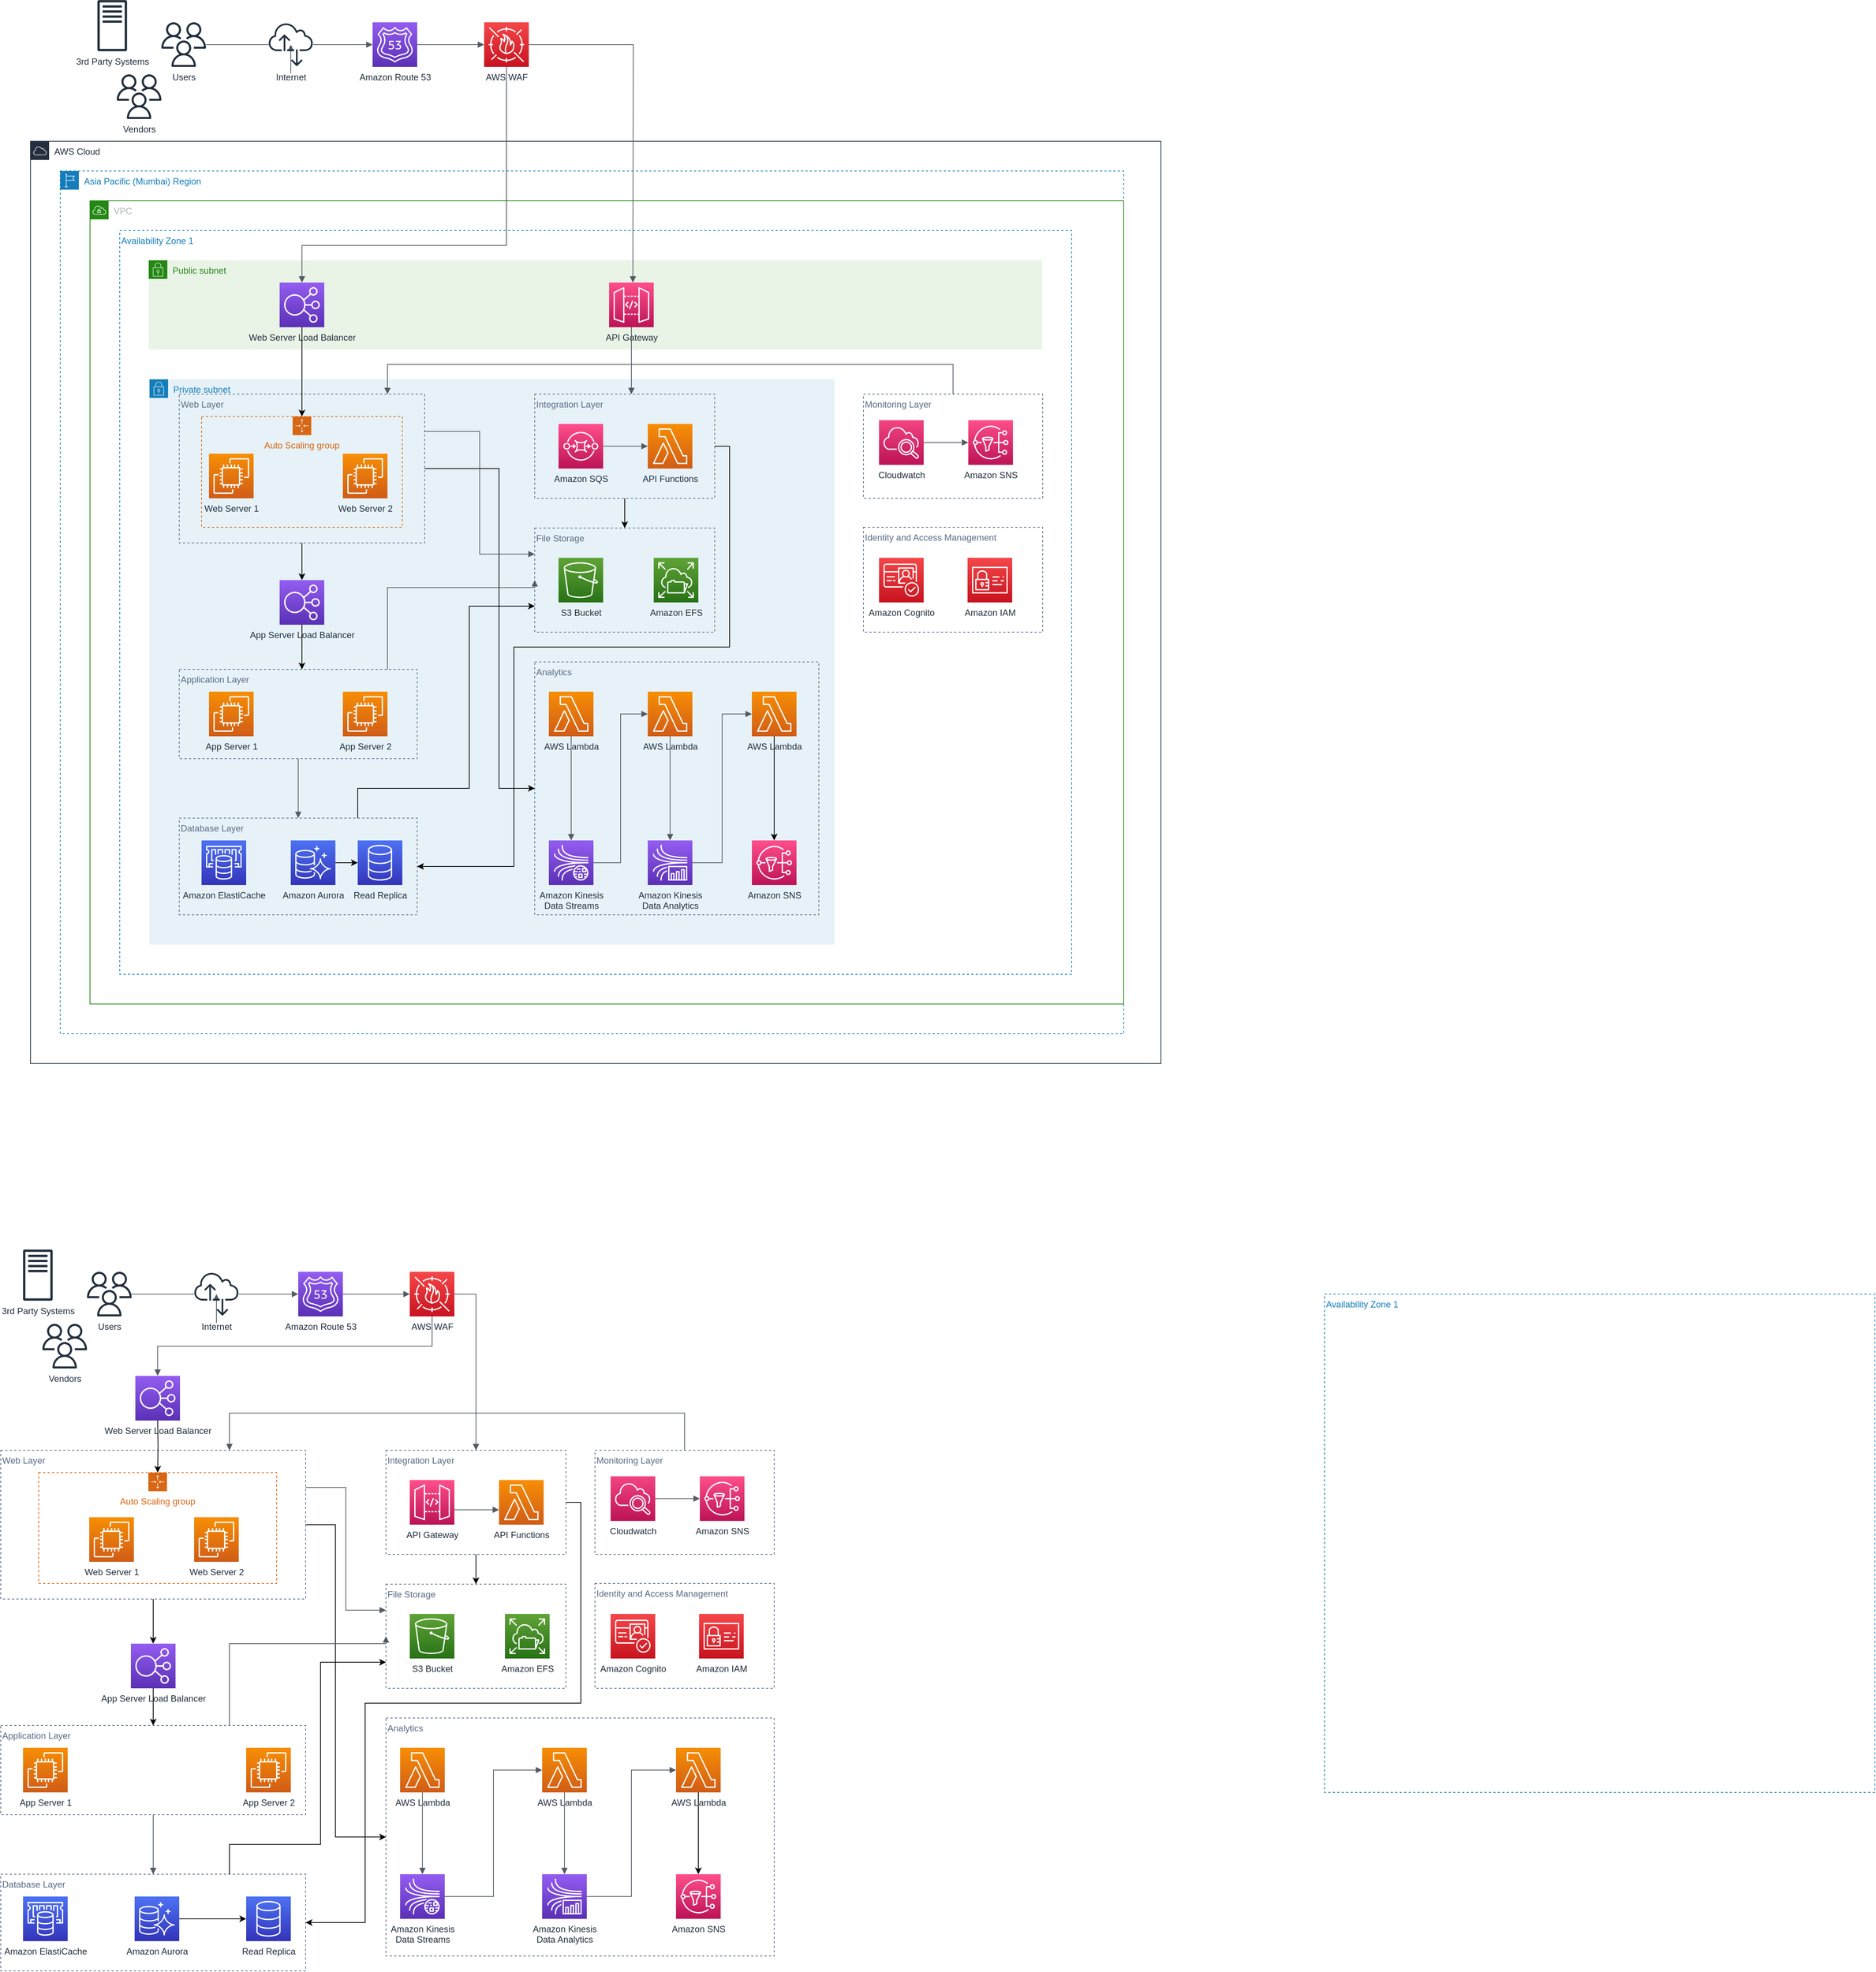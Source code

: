 <mxfile version="16.4.0" type="github" pages="2">
  <diagram id="yF_BNuITRj0ihLuubSKc" name="Page-1">
    <mxGraphModel dx="2996" dy="1909" grid="1" gridSize="10" guides="1" tooltips="1" connect="1" arrows="1" fold="1" page="1" pageScale="1" pageWidth="1100" pageHeight="850" math="0" shadow="0">
      <root>
        <mxCell id="0" />
        <mxCell id="1" parent="0" />
        <mxCell id="R6JdAUNPMTF_IsiGT-LZ-219" value="Amazon Route 53" style="sketch=0;points=[[0,0,0],[0.25,0,0],[0.5,0,0],[0.75,0,0],[1,0,0],[0,1,0],[0.25,1,0],[0.5,1,0],[0.75,1,0],[1,1,0],[0,0.25,0],[0,0.5,0],[0,0.75,0],[1,0.25,0],[1,0.5,0],[1,0.75,0]];outlineConnect=0;fontColor=#232F3E;gradientColor=#945DF2;gradientDirection=north;fillColor=#5A30B5;strokeColor=#ffffff;dashed=0;verticalLabelPosition=bottom;verticalAlign=top;align=center;html=1;fontSize=12;fontStyle=0;aspect=fixed;shape=mxgraph.aws4.resourceIcon;resIcon=mxgraph.aws4.route_53;" vertex="1" parent="1">
          <mxGeometry x="-540" y="-120" width="60" height="60" as="geometry" />
        </mxCell>
        <mxCell id="R6JdAUNPMTF_IsiGT-LZ-220" value="Users" style="sketch=0;outlineConnect=0;fontColor=#232F3E;gradientColor=none;fillColor=#232F3D;strokeColor=none;dashed=0;verticalLabelPosition=bottom;verticalAlign=top;align=center;html=1;fontSize=12;fontStyle=0;aspect=fixed;pointerEvents=1;shape=mxgraph.aws4.users;" vertex="1" parent="1">
          <mxGeometry x="-824" y="-120" width="60" height="60" as="geometry" />
        </mxCell>
        <mxCell id="R6JdAUNPMTF_IsiGT-LZ-221" value="" style="edgeStyle=orthogonalEdgeStyle;html=1;endArrow=block;elbow=vertical;startArrow=none;endFill=1;strokeColor=#545B64;rounded=0;entryX=0;entryY=0.5;entryDx=0;entryDy=0;entryPerimeter=0;" edge="1" parent="1" source="R6JdAUNPMTF_IsiGT-LZ-229" target="R6JdAUNPMTF_IsiGT-LZ-219">
          <mxGeometry width="100" relative="1" as="geometry">
            <mxPoint x="-504" y="-72" as="sourcePoint" />
            <mxPoint x="-404" y="-72" as="targetPoint" />
          </mxGeometry>
        </mxCell>
        <mxCell id="R6JdAUNPMTF_IsiGT-LZ-222" value="" style="edgeStyle=orthogonalEdgeStyle;html=1;endArrow=block;elbow=vertical;startArrow=none;endFill=1;strokeColor=#545B64;rounded=0;entryX=0;entryY=0.5;entryDx=0;entryDy=0;entryPerimeter=0;" edge="1" parent="1" source="R6JdAUNPMTF_IsiGT-LZ-219" target="R6JdAUNPMTF_IsiGT-LZ-225">
          <mxGeometry width="100" relative="1" as="geometry">
            <mxPoint x="-294" y="-72" as="sourcePoint" />
            <mxPoint x="-160" y="-90" as="targetPoint" />
          </mxGeometry>
        </mxCell>
        <mxCell id="R6JdAUNPMTF_IsiGT-LZ-223" value="3rd Party Systems" style="sketch=0;outlineConnect=0;fontColor=#232F3E;gradientColor=none;fillColor=#232F3D;strokeColor=none;dashed=0;verticalLabelPosition=bottom;verticalAlign=top;align=center;html=1;fontSize=12;fontStyle=0;aspect=fixed;pointerEvents=1;shape=mxgraph.aws4.traditional_server;" vertex="1" parent="1">
          <mxGeometry x="-910" y="-150" width="39.81" height="69" as="geometry" />
        </mxCell>
        <mxCell id="R6JdAUNPMTF_IsiGT-LZ-224" value="Vendors" style="sketch=0;outlineConnect=0;fontColor=#232F3E;gradientColor=none;fillColor=#232F3D;strokeColor=none;dashed=0;verticalLabelPosition=bottom;verticalAlign=top;align=center;html=1;fontSize=12;fontStyle=0;aspect=fixed;pointerEvents=1;shape=mxgraph.aws4.users;" vertex="1" parent="1">
          <mxGeometry x="-884" y="-50" width="60" height="60" as="geometry" />
        </mxCell>
        <mxCell id="R6JdAUNPMTF_IsiGT-LZ-225" value="AWS WAF" style="sketch=0;points=[[0,0,0],[0.25,0,0],[0.5,0,0],[0.75,0,0],[1,0,0],[0,1,0],[0.25,1,0],[0.5,1,0],[0.75,1,0],[1,1,0],[0,0.25,0],[0,0.5,0],[0,0.75,0],[1,0.25,0],[1,0.5,0],[1,0.75,0]];outlineConnect=0;fontColor=#232F3E;gradientColor=#F54749;gradientDirection=north;fillColor=#C7131F;strokeColor=#ffffff;dashed=0;verticalLabelPosition=bottom;verticalAlign=top;align=center;html=1;fontSize=12;fontStyle=0;aspect=fixed;shape=mxgraph.aws4.resourceIcon;resIcon=mxgraph.aws4.waf;" vertex="1" parent="1">
          <mxGeometry x="-390" y="-120" width="60" height="60" as="geometry" />
        </mxCell>
        <mxCell id="R6JdAUNPMTF_IsiGT-LZ-228" value="" style="edgeStyle=orthogonalEdgeStyle;html=1;endArrow=block;elbow=vertical;startArrow=none;endFill=1;strokeColor=#545B64;rounded=0;" edge="1" parent="1" source="R6JdAUNPMTF_IsiGT-LZ-229">
          <mxGeometry width="100" relative="1" as="geometry">
            <mxPoint x="-580" y="-80" as="sourcePoint" />
            <mxPoint x="-650" y="-90" as="targetPoint" />
          </mxGeometry>
        </mxCell>
        <mxCell id="R6JdAUNPMTF_IsiGT-LZ-229" value="Internet" style="sketch=0;outlineConnect=0;fontColor=#232F3E;gradientColor=none;fillColor=#232F3D;strokeColor=none;dashed=0;verticalLabelPosition=bottom;verticalAlign=top;align=center;html=1;fontSize=12;fontStyle=0;aspect=fixed;pointerEvents=1;shape=mxgraph.aws4.internet_alt2;" vertex="1" parent="1">
          <mxGeometry x="-680" y="-120" width="60" height="60" as="geometry" />
        </mxCell>
        <mxCell id="R6JdAUNPMTF_IsiGT-LZ-230" value="" style="edgeStyle=orthogonalEdgeStyle;html=1;endArrow=none;elbow=vertical;startArrow=none;endFill=1;strokeColor=#545B64;rounded=0;" edge="1" parent="1" source="R6JdAUNPMTF_IsiGT-LZ-220" target="R6JdAUNPMTF_IsiGT-LZ-229">
          <mxGeometry width="100" relative="1" as="geometry">
            <mxPoint x="-764" y="-90" as="sourcePoint" />
            <mxPoint x="-650" y="-90" as="targetPoint" />
          </mxGeometry>
        </mxCell>
        <mxCell id="R6JdAUNPMTF_IsiGT-LZ-131" value="File Storage" style="fillColor=none;strokeColor=#5A6C86;dashed=1;verticalAlign=top;fontStyle=0;fontColor=#5A6C86;align=left;" vertex="1" parent="1">
          <mxGeometry x="-522" y="1980" width="242" height="140" as="geometry" />
        </mxCell>
        <mxCell id="R6JdAUNPMTF_IsiGT-LZ-138" value="Monitoring Layer" style="fillColor=none;strokeColor=#5A6C86;dashed=1;verticalAlign=top;fontStyle=0;fontColor=#5A6C86;align=left;" vertex="1" parent="1">
          <mxGeometry x="-241" y="1800" width="241" height="140" as="geometry" />
        </mxCell>
        <mxCell id="R6JdAUNPMTF_IsiGT-LZ-110" value="Analytics" style="fillColor=none;strokeColor=#5A6C86;dashed=1;verticalAlign=top;fontStyle=0;fontColor=#5A6C86;align=left;" vertex="1" parent="1">
          <mxGeometry x="-522" y="2160" width="522" height="320" as="geometry" />
        </mxCell>
        <mxCell id="R6JdAUNPMTF_IsiGT-LZ-164" style="edgeStyle=orthogonalEdgeStyle;rounded=0;orthogonalLoop=1;jettySize=auto;html=1;exitX=1;exitY=0.5;exitDx=0;exitDy=0;entryX=0;entryY=0.5;entryDx=0;entryDy=0;" edge="1" parent="1" source="R6JdAUNPMTF_IsiGT-LZ-111" target="R6JdAUNPMTF_IsiGT-LZ-110">
          <mxGeometry relative="1" as="geometry">
            <Array as="points">
              <mxPoint x="-590" y="1900" />
              <mxPoint x="-590" y="2320" />
            </Array>
          </mxGeometry>
        </mxCell>
        <mxCell id="R6JdAUNPMTF_IsiGT-LZ-111" value="Web Layer" style="fillColor=none;strokeColor=#5A6C86;dashed=1;verticalAlign=top;fontStyle=0;fontColor=#5A6C86;align=left;" vertex="1" parent="1">
          <mxGeometry x="-1040" y="1800" width="410" height="200" as="geometry" />
        </mxCell>
        <mxCell id="R6JdAUNPMTF_IsiGT-LZ-109" value="Database Layer" style="fillColor=none;strokeColor=#5A6C86;dashed=1;verticalAlign=top;fontStyle=0;fontColor=#5A6C86;align=left;" vertex="1" parent="1">
          <mxGeometry x="-1040" y="2370" width="410" height="130" as="geometry" />
        </mxCell>
        <mxCell id="KEmIcRSb11QE8R8fsPgm-9" value="S3 Bucket" style="sketch=0;points=[[0,0,0],[0.25,0,0],[0.5,0,0],[0.75,0,0],[1,0,0],[0,1,0],[0.25,1,0],[0.5,1,0],[0.75,1,0],[1,1,0],[0,0.25,0],[0,0.5,0],[0,0.75,0],[1,0.25,0],[1,0.5,0],[1,0.75,0]];outlineConnect=0;fontColor=#232F3E;gradientColor=#60A337;gradientDirection=north;fillColor=#277116;strokeColor=#ffffff;dashed=0;verticalLabelPosition=bottom;verticalAlign=top;align=center;html=1;fontSize=12;fontStyle=0;aspect=fixed;shape=mxgraph.aws4.resourceIcon;resIcon=mxgraph.aws4.s3;" parent="1" vertex="1">
          <mxGeometry x="-490" y="2020" width="60" height="60" as="geometry" />
        </mxCell>
        <mxCell id="R6JdAUNPMTF_IsiGT-LZ-16" value="AWS Cloud" style="points=[[0,0],[0.25,0],[0.5,0],[0.75,0],[1,0],[1,0.25],[1,0.5],[1,0.75],[1,1],[0.75,1],[0.5,1],[0.25,1],[0,1],[0,0.75],[0,0.5],[0,0.25]];outlineConnect=0;gradientColor=none;html=1;whiteSpace=wrap;fontSize=12;fontStyle=0;container=1;pointerEvents=0;collapsible=0;recursiveResize=0;shape=mxgraph.aws4.group;grIcon=mxgraph.aws4.group_aws_cloud;strokeColor=#232F3E;fillColor=none;verticalAlign=top;align=left;spacingLeft=30;fontColor=#232F3E;dashed=0;" vertex="1" parent="1">
          <mxGeometry x="-1000" y="40" width="1520" height="1240" as="geometry" />
        </mxCell>
        <mxCell id="R6JdAUNPMTF_IsiGT-LZ-18" value="&lt;div&gt;Asia Pacific (Mumbai) Region&lt;/div&gt;&lt;div&gt;&lt;br&gt;&lt;/div&gt;" style="points=[[0,0],[0.25,0],[0.5,0],[0.75,0],[1,0],[1,0.25],[1,0.5],[1,0.75],[1,1],[0.75,1],[0.5,1],[0.25,1],[0,1],[0,0.75],[0,0.5],[0,0.25]];outlineConnect=0;gradientColor=none;html=1;whiteSpace=wrap;fontSize=12;fontStyle=0;container=1;pointerEvents=0;collapsible=0;recursiveResize=0;shape=mxgraph.aws4.group;grIcon=mxgraph.aws4.group_region;strokeColor=#147EBA;fillColor=none;verticalAlign=top;align=left;spacingLeft=30;fontColor=#147EBA;dashed=1;" vertex="1" parent="R6JdAUNPMTF_IsiGT-LZ-16">
          <mxGeometry x="40" y="40" width="1430" height="1160" as="geometry" />
        </mxCell>
        <mxCell id="R6JdAUNPMTF_IsiGT-LZ-237" value="VPC" style="points=[[0,0],[0.25,0],[0.5,0],[0.75,0],[1,0],[1,0.25],[1,0.5],[1,0.75],[1,1],[0.75,1],[0.5,1],[0.25,1],[0,1],[0,0.75],[0,0.5],[0,0.25]];outlineConnect=0;gradientColor=none;html=1;whiteSpace=wrap;fontSize=12;fontStyle=0;container=1;pointerEvents=0;collapsible=0;recursiveResize=0;shape=mxgraph.aws4.group;grIcon=mxgraph.aws4.group_vpc;strokeColor=#248814;fillColor=none;verticalAlign=top;align=left;spacingLeft=30;fontColor=#AAB7B8;dashed=0;" vertex="1" parent="R6JdAUNPMTF_IsiGT-LZ-18">
          <mxGeometry x="40" y="40" width="1390" height="1080" as="geometry" />
        </mxCell>
        <mxCell id="DEvHTpzEvYf_wjPTDcX4-7" value="Private subnet" style="points=[[0,0],[0.25,0],[0.5,0],[0.75,0],[1,0],[1,0.25],[1,0.5],[1,0.75],[1,1],[0.75,1],[0.5,1],[0.25,1],[0,1],[0,0.75],[0,0.5],[0,0.25]];outlineConnect=0;gradientColor=none;html=1;whiteSpace=wrap;fontSize=12;fontStyle=0;container=1;pointerEvents=0;collapsible=0;recursiveResize=0;shape=mxgraph.aws4.group;grIcon=mxgraph.aws4.group_security_group;grStroke=0;strokeColor=#147EBA;fillColor=#E6F2F8;verticalAlign=top;align=left;spacingLeft=30;fontColor=#147EBA;dashed=0;" vertex="1" parent="R6JdAUNPMTF_IsiGT-LZ-237">
          <mxGeometry x="80" y="240" width="921" height="760" as="geometry" />
        </mxCell>
        <mxCell id="R6JdAUNPMTF_IsiGT-LZ-20" value="Availability Zone 1" style="fillColor=none;strokeColor=#147EBA;dashed=1;verticalAlign=top;fontStyle=0;fontColor=#147EBA;align=left;" vertex="1" parent="R6JdAUNPMTF_IsiGT-LZ-237">
          <mxGeometry x="40" y="40" width="1280" height="1000" as="geometry" />
        </mxCell>
        <mxCell id="R6JdAUNPMTF_IsiGT-LZ-218" value="Integration Layer" style="fillColor=none;strokeColor=#5A6C86;dashed=1;verticalAlign=top;fontStyle=0;fontColor=#5A6C86;align=left;" vertex="1" parent="R6JdAUNPMTF_IsiGT-LZ-237">
          <mxGeometry x="598" y="260" width="242" height="140" as="geometry" />
        </mxCell>
        <mxCell id="R6JdAUNPMTF_IsiGT-LZ-201" value="Application Layer" style="fillColor=none;strokeColor=#5A6C86;dashed=1;verticalAlign=top;fontStyle=0;fontColor=#5A6C86;align=left;" vertex="1" parent="R6JdAUNPMTF_IsiGT-LZ-237">
          <mxGeometry x="120" y="630" width="320" height="120" as="geometry" />
        </mxCell>
        <mxCell id="R6JdAUNPMTF_IsiGT-LZ-174" value="File Storage" style="fillColor=none;strokeColor=#5A6C86;dashed=1;verticalAlign=top;fontStyle=0;fontColor=#5A6C86;align=left;" vertex="1" parent="R6JdAUNPMTF_IsiGT-LZ-237">
          <mxGeometry x="598" y="440" width="242" height="140" as="geometry" />
        </mxCell>
        <mxCell id="R6JdAUNPMTF_IsiGT-LZ-175" value="Monitoring Layer" style="fillColor=none;strokeColor=#5A6C86;dashed=1;verticalAlign=top;fontStyle=0;fontColor=#5A6C86;align=left;" vertex="1" parent="R6JdAUNPMTF_IsiGT-LZ-237">
          <mxGeometry x="1040" y="260" width="241" height="140" as="geometry" />
        </mxCell>
        <mxCell id="R6JdAUNPMTF_IsiGT-LZ-176" value="Analytics" style="fillColor=none;strokeColor=#5A6C86;dashed=1;verticalAlign=top;fontStyle=0;fontColor=#5A6C86;align=left;" vertex="1" parent="R6JdAUNPMTF_IsiGT-LZ-237">
          <mxGeometry x="598" y="620" width="382" height="340" as="geometry" />
        </mxCell>
        <mxCell id="R6JdAUNPMTF_IsiGT-LZ-177" style="edgeStyle=orthogonalEdgeStyle;rounded=0;orthogonalLoop=1;jettySize=auto;html=1;exitX=1;exitY=0.5;exitDx=0;exitDy=0;entryX=0;entryY=0.5;entryDx=0;entryDy=0;" edge="1" parent="R6JdAUNPMTF_IsiGT-LZ-237" source="R6JdAUNPMTF_IsiGT-LZ-178" target="R6JdAUNPMTF_IsiGT-LZ-176">
          <mxGeometry relative="1" as="geometry">
            <Array as="points">
              <mxPoint x="550" y="360" />
              <mxPoint x="550" y="790" />
            </Array>
          </mxGeometry>
        </mxCell>
        <mxCell id="R6JdAUNPMTF_IsiGT-LZ-178" value="Web Layer" style="fillColor=none;strokeColor=#5A6C86;dashed=1;verticalAlign=top;fontStyle=0;fontColor=#5A6C86;align=left;" vertex="1" parent="R6JdAUNPMTF_IsiGT-LZ-237">
          <mxGeometry x="120" y="260" width="330" height="200" as="geometry" />
        </mxCell>
        <mxCell id="R6JdAUNPMTF_IsiGT-LZ-179" value="Database Layer" style="fillColor=none;strokeColor=#5A6C86;dashed=1;verticalAlign=top;fontStyle=0;fontColor=#5A6C86;align=left;" vertex="1" parent="R6JdAUNPMTF_IsiGT-LZ-237">
          <mxGeometry x="120" y="830" width="320" height="130" as="geometry" />
        </mxCell>
        <mxCell id="R6JdAUNPMTF_IsiGT-LZ-180" value="S3 Bucket" style="sketch=0;points=[[0,0,0],[0.25,0,0],[0.5,0,0],[0.75,0,0],[1,0,0],[0,1,0],[0.25,1,0],[0.5,1,0],[0.75,1,0],[1,1,0],[0,0.25,0],[0,0.5,0],[0,0.75,0],[1,0.25,0],[1,0.5,0],[1,0.75,0]];outlineConnect=0;fontColor=#232F3E;gradientColor=#60A337;gradientDirection=north;fillColor=#277116;strokeColor=#ffffff;dashed=0;verticalLabelPosition=bottom;verticalAlign=top;align=center;html=1;fontSize=12;fontStyle=0;aspect=fixed;shape=mxgraph.aws4.resourceIcon;resIcon=mxgraph.aws4.s3;" vertex="1" parent="R6JdAUNPMTF_IsiGT-LZ-237">
          <mxGeometry x="630" y="480" width="60" height="60" as="geometry" />
        </mxCell>
        <mxCell id="R6JdAUNPMTF_IsiGT-LZ-181" value="Amazon Kinesis&lt;br&gt;Data Streams" style="sketch=0;points=[[0,0,0],[0.25,0,0],[0.5,0,0],[0.75,0,0],[1,0,0],[0,1,0],[0.25,1,0],[0.5,1,0],[0.75,1,0],[1,1,0],[0,0.25,0],[0,0.5,0],[0,0.75,0],[1,0.25,0],[1,0.5,0],[1,0.75,0]];outlineConnect=0;fontColor=#232F3E;gradientColor=#945DF2;gradientDirection=north;fillColor=#5A30B5;strokeColor=#ffffff;dashed=0;verticalLabelPosition=bottom;verticalAlign=top;align=center;html=1;fontSize=12;fontStyle=0;aspect=fixed;shape=mxgraph.aws4.resourceIcon;resIcon=mxgraph.aws4.kinesis_data_streams;" vertex="1" parent="R6JdAUNPMTF_IsiGT-LZ-237">
          <mxGeometry x="617" y="860" width="60" height="60" as="geometry" />
        </mxCell>
        <mxCell id="R6JdAUNPMTF_IsiGT-LZ-182" value="&lt;div&gt;Amazon Kinesis&lt;/div&gt;&lt;div&gt;Data Analytics&lt;/div&gt;" style="sketch=0;points=[[0,0,0],[0.25,0,0],[0.5,0,0],[0.75,0,0],[1,0,0],[0,1,0],[0.25,1,0],[0.5,1,0],[0.75,1,0],[1,1,0],[0,0.25,0],[0,0.5,0],[0,0.75,0],[1,0.25,0],[1,0.5,0],[1,0.75,0]];outlineConnect=0;fontColor=#232F3E;gradientColor=#945DF2;gradientDirection=north;fillColor=#5A30B5;strokeColor=#ffffff;dashed=0;verticalLabelPosition=bottom;verticalAlign=top;align=center;html=1;fontSize=12;fontStyle=0;aspect=fixed;shape=mxgraph.aws4.resourceIcon;resIcon=mxgraph.aws4.kinesis_data_analytics;" vertex="1" parent="R6JdAUNPMTF_IsiGT-LZ-237">
          <mxGeometry x="750" y="860" width="60" height="60" as="geometry" />
        </mxCell>
        <mxCell id="R6JdAUNPMTF_IsiGT-LZ-183" value="AWS Lambda" style="sketch=0;points=[[0,0,0],[0.25,0,0],[0.5,0,0],[0.75,0,0],[1,0,0],[0,1,0],[0.25,1,0],[0.5,1,0],[0.75,1,0],[1,1,0],[0,0.25,0],[0,0.5,0],[0,0.75,0],[1,0.25,0],[1,0.5,0],[1,0.75,0]];outlineConnect=0;fontColor=#232F3E;gradientColor=#F78E04;gradientDirection=north;fillColor=#D05C17;strokeColor=#ffffff;dashed=0;verticalLabelPosition=bottom;verticalAlign=top;align=center;html=1;fontSize=12;fontStyle=0;aspect=fixed;shape=mxgraph.aws4.resourceIcon;resIcon=mxgraph.aws4.lambda;" vertex="1" parent="R6JdAUNPMTF_IsiGT-LZ-237">
          <mxGeometry x="750" y="660" width="60" height="60" as="geometry" />
        </mxCell>
        <mxCell id="R6JdAUNPMTF_IsiGT-LZ-185" value="AWS Lambda" style="sketch=0;points=[[0,0,0],[0.25,0,0],[0.5,0,0],[0.75,0,0],[1,0,0],[0,1,0],[0.25,1,0],[0.5,1,0],[0.75,1,0],[1,1,0],[0,0.25,0],[0,0.5,0],[0,0.75,0],[1,0.25,0],[1,0.5,0],[1,0.75,0]];outlineConnect=0;fontColor=#232F3E;gradientColor=#F78E04;gradientDirection=north;fillColor=#D05C17;strokeColor=#ffffff;dashed=0;verticalLabelPosition=bottom;verticalAlign=top;align=center;html=1;fontSize=12;fontStyle=0;aspect=fixed;shape=mxgraph.aws4.resourceIcon;resIcon=mxgraph.aws4.lambda;" vertex="1" parent="R6JdAUNPMTF_IsiGT-LZ-237">
          <mxGeometry x="890" y="660" width="60" height="60" as="geometry" />
        </mxCell>
        <mxCell id="R6JdAUNPMTF_IsiGT-LZ-186" value="Amazon SNS" style="sketch=0;points=[[0,0,0],[0.25,0,0],[0.5,0,0],[0.75,0,0],[1,0,0],[0,1,0],[0.25,1,0],[0.5,1,0],[0.75,1,0],[1,1,0],[0,0.25,0],[0,0.5,0],[0,0.75,0],[1,0.25,0],[1,0.5,0],[1,0.75,0]];outlineConnect=0;fontColor=#232F3E;gradientColor=#FF4F8B;gradientDirection=north;fillColor=#BC1356;strokeColor=#ffffff;dashed=0;verticalLabelPosition=bottom;verticalAlign=top;align=center;html=1;fontSize=12;fontStyle=0;aspect=fixed;shape=mxgraph.aws4.resourceIcon;resIcon=mxgraph.aws4.sns;" vertex="1" parent="R6JdAUNPMTF_IsiGT-LZ-237">
          <mxGeometry x="890" y="860" width="60" height="60" as="geometry" />
        </mxCell>
        <mxCell id="R6JdAUNPMTF_IsiGT-LZ-190" value="App Server Load Balancer" style="sketch=0;points=[[0,0,0],[0.25,0,0],[0.5,0,0],[0.75,0,0],[1,0,0],[0,1,0],[0.25,1,0],[0.5,1,0],[0.75,1,0],[1,1,0],[0,0.25,0],[0,0.5,0],[0,0.75,0],[1,0.25,0],[1,0.5,0],[1,0.75,0]];outlineConnect=0;fontColor=#232F3E;gradientColor=#945DF2;gradientDirection=north;fillColor=#5A30B5;strokeColor=#ffffff;dashed=0;verticalLabelPosition=bottom;verticalAlign=top;align=center;html=1;fontSize=12;fontStyle=0;aspect=fixed;shape=mxgraph.aws4.resourceIcon;resIcon=mxgraph.aws4.elastic_load_balancing;" vertex="1" parent="R6JdAUNPMTF_IsiGT-LZ-237">
          <mxGeometry x="255" y="510" width="60" height="60" as="geometry" />
        </mxCell>
        <mxCell id="R6JdAUNPMTF_IsiGT-LZ-193" value="Amazon ElastiCache" style="sketch=0;points=[[0,0,0],[0.25,0,0],[0.5,0,0],[0.75,0,0],[1,0,0],[0,1,0],[0.25,1,0],[0.5,1,0],[0.75,1,0],[1,1,0],[0,0.25,0],[0,0.5,0],[0,0.75,0],[1,0.25,0],[1,0.5,0],[1,0.75,0]];outlineConnect=0;fontColor=#232F3E;gradientColor=#4D72F3;gradientDirection=north;fillColor=#3334B9;strokeColor=#ffffff;dashed=0;verticalLabelPosition=bottom;verticalAlign=top;align=center;html=1;fontSize=12;fontStyle=0;aspect=fixed;shape=mxgraph.aws4.resourceIcon;resIcon=mxgraph.aws4.elasticache;" vertex="1" parent="R6JdAUNPMTF_IsiGT-LZ-237">
          <mxGeometry x="150" y="860" width="60" height="60" as="geometry" />
        </mxCell>
        <mxCell id="R6JdAUNPMTF_IsiGT-LZ-196" style="edgeStyle=orthogonalEdgeStyle;rounded=0;orthogonalLoop=1;jettySize=auto;html=1;entryX=0;entryY=0.75;entryDx=0;entryDy=0;exitX=0.75;exitY=0;exitDx=0;exitDy=0;" edge="1" parent="R6JdAUNPMTF_IsiGT-LZ-237" source="R6JdAUNPMTF_IsiGT-LZ-179" target="R6JdAUNPMTF_IsiGT-LZ-174">
          <mxGeometry relative="1" as="geometry">
            <mxPoint x="380" y="810" as="sourcePoint" />
            <Array as="points">
              <mxPoint x="360" y="790" />
              <mxPoint x="510" y="790" />
              <mxPoint x="510" y="545" />
            </Array>
          </mxGeometry>
        </mxCell>
        <mxCell id="R6JdAUNPMTF_IsiGT-LZ-198" value="Auto Scaling group" style="points=[[0,0],[0.25,0],[0.5,0],[0.75,0],[1,0],[1,0.25],[1,0.5],[1,0.75],[1,1],[0.75,1],[0.5,1],[0.25,1],[0,1],[0,0.75],[0,0.5],[0,0.25]];outlineConnect=0;gradientColor=none;html=1;whiteSpace=wrap;fontSize=12;fontStyle=0;container=1;pointerEvents=0;collapsible=0;recursiveResize=0;shape=mxgraph.aws4.groupCenter;grIcon=mxgraph.aws4.group_auto_scaling_group;grStroke=1;strokeColor=#D86613;fillColor=none;verticalAlign=top;align=center;fontColor=#D86613;dashed=1;spacingTop=25;" vertex="1" parent="R6JdAUNPMTF_IsiGT-LZ-237">
          <mxGeometry x="150" y="290" width="270" height="149" as="geometry" />
        </mxCell>
        <mxCell id="R6JdAUNPMTF_IsiGT-LZ-202" value="" style="edgeStyle=orthogonalEdgeStyle;html=1;endArrow=block;elbow=vertical;startArrow=none;endFill=1;strokeColor=#545B64;rounded=0;exitX=0.5;exitY=1;exitDx=0;exitDy=0;" edge="1" parent="R6JdAUNPMTF_IsiGT-LZ-237" source="R6JdAUNPMTF_IsiGT-LZ-201" target="R6JdAUNPMTF_IsiGT-LZ-179">
          <mxGeometry width="100" relative="1" as="geometry">
            <mxPoint x="530" y="540" as="sourcePoint" />
            <mxPoint x="630" y="540" as="targetPoint" />
          </mxGeometry>
        </mxCell>
        <mxCell id="R6JdAUNPMTF_IsiGT-LZ-203" style="edgeStyle=orthogonalEdgeStyle;rounded=0;orthogonalLoop=1;jettySize=auto;html=1;exitX=0.5;exitY=1;exitDx=0;exitDy=0;entryX=0.5;entryY=0;entryDx=0;entryDy=0;entryPerimeter=0;" edge="1" parent="R6JdAUNPMTF_IsiGT-LZ-237" source="R6JdAUNPMTF_IsiGT-LZ-178" target="R6JdAUNPMTF_IsiGT-LZ-190">
          <mxGeometry relative="1" as="geometry" />
        </mxCell>
        <mxCell id="R6JdAUNPMTF_IsiGT-LZ-204" value="AWS Lambda" style="sketch=0;points=[[0,0,0],[0.25,0,0],[0.5,0,0],[0.75,0,0],[1,0,0],[0,1,0],[0.25,1,0],[0.5,1,0],[0.75,1,0],[1,1,0],[0,0.25,0],[0,0.5,0],[0,0.75,0],[1,0.25,0],[1,0.5,0],[1,0.75,0]];outlineConnect=0;fontColor=#232F3E;gradientColor=#F78E04;gradientDirection=north;fillColor=#D05C17;strokeColor=#ffffff;dashed=0;verticalLabelPosition=bottom;verticalAlign=top;align=center;html=1;fontSize=12;fontStyle=0;aspect=fixed;shape=mxgraph.aws4.resourceIcon;resIcon=mxgraph.aws4.lambda;" vertex="1" parent="R6JdAUNPMTF_IsiGT-LZ-237">
          <mxGeometry x="617" y="660" width="60" height="60" as="geometry" />
        </mxCell>
        <mxCell id="R6JdAUNPMTF_IsiGT-LZ-205" value="" style="edgeStyle=orthogonalEdgeStyle;html=1;endArrow=block;elbow=vertical;startArrow=none;endFill=1;strokeColor=#545B64;rounded=0;exitX=0.5;exitY=1;exitDx=0;exitDy=0;exitPerimeter=0;entryX=0.5;entryY=0;entryDx=0;entryDy=0;entryPerimeter=0;" edge="1" parent="R6JdAUNPMTF_IsiGT-LZ-237" source="R6JdAUNPMTF_IsiGT-LZ-204" target="R6JdAUNPMTF_IsiGT-LZ-181">
          <mxGeometry width="100" relative="1" as="geometry">
            <mxPoint x="718" y="930" as="sourcePoint" />
            <mxPoint x="818" y="930" as="targetPoint" />
          </mxGeometry>
        </mxCell>
        <mxCell id="R6JdAUNPMTF_IsiGT-LZ-206" value="" style="edgeStyle=orthogonalEdgeStyle;html=1;endArrow=block;elbow=vertical;startArrow=none;endFill=1;strokeColor=#545B64;rounded=0;exitX=1;exitY=0.5;exitDx=0;exitDy=0;exitPerimeter=0;entryX=0;entryY=0.5;entryDx=0;entryDy=0;entryPerimeter=0;" edge="1" parent="R6JdAUNPMTF_IsiGT-LZ-237" source="R6JdAUNPMTF_IsiGT-LZ-181" target="R6JdAUNPMTF_IsiGT-LZ-183">
          <mxGeometry width="100" relative="1" as="geometry">
            <mxPoint x="718" y="930" as="sourcePoint" />
            <mxPoint x="818" y="930" as="targetPoint" />
          </mxGeometry>
        </mxCell>
        <mxCell id="R6JdAUNPMTF_IsiGT-LZ-207" value="" style="edgeStyle=orthogonalEdgeStyle;html=1;endArrow=block;elbow=vertical;startArrow=none;endFill=1;strokeColor=#545B64;rounded=0;exitX=0.5;exitY=1;exitDx=0;exitDy=0;exitPerimeter=0;" edge="1" parent="R6JdAUNPMTF_IsiGT-LZ-237" source="R6JdAUNPMTF_IsiGT-LZ-183" target="R6JdAUNPMTF_IsiGT-LZ-182">
          <mxGeometry width="100" relative="1" as="geometry">
            <mxPoint x="660" y="930" as="sourcePoint" />
            <mxPoint x="760" y="930" as="targetPoint" />
          </mxGeometry>
        </mxCell>
        <mxCell id="R6JdAUNPMTF_IsiGT-LZ-184" style="edgeStyle=orthogonalEdgeStyle;rounded=0;orthogonalLoop=1;jettySize=auto;html=1;exitX=0.5;exitY=1;exitDx=0;exitDy=0;exitPerimeter=0;" edge="1" parent="R6JdAUNPMTF_IsiGT-LZ-237" source="R6JdAUNPMTF_IsiGT-LZ-185" target="R6JdAUNPMTF_IsiGT-LZ-186">
          <mxGeometry relative="1" as="geometry" />
        </mxCell>
        <mxCell id="R6JdAUNPMTF_IsiGT-LZ-208" value="" style="edgeStyle=orthogonalEdgeStyle;html=1;endArrow=block;elbow=vertical;startArrow=none;endFill=1;strokeColor=#545B64;rounded=0;exitX=1;exitY=0.5;exitDx=0;exitDy=0;exitPerimeter=0;entryX=0;entryY=0.5;entryDx=0;entryDy=0;entryPerimeter=0;" edge="1" parent="R6JdAUNPMTF_IsiGT-LZ-237" source="R6JdAUNPMTF_IsiGT-LZ-182" target="R6JdAUNPMTF_IsiGT-LZ-185">
          <mxGeometry width="100" relative="1" as="geometry">
            <mxPoint x="660" y="930" as="sourcePoint" />
            <mxPoint x="760" y="930" as="targetPoint" />
          </mxGeometry>
        </mxCell>
        <mxCell id="R6JdAUNPMTF_IsiGT-LZ-209" value="Cloudwatch" style="sketch=0;points=[[0,0,0],[0.25,0,0],[0.5,0,0],[0.75,0,0],[1,0,0],[0,1,0],[0.25,1,0],[0.5,1,0],[0.75,1,0],[1,1,0],[0,0.25,0],[0,0.5,0],[0,0.75,0],[1,0.25,0],[1,0.5,0],[1,0.75,0]];points=[[0,0,0],[0.25,0,0],[0.5,0,0],[0.75,0,0],[1,0,0],[0,1,0],[0.25,1,0],[0.5,1,0],[0.75,1,0],[1,1,0],[0,0.25,0],[0,0.5,0],[0,0.75,0],[1,0.25,0],[1,0.5,0],[1,0.75,0]];outlineConnect=0;fontColor=#232F3E;gradientColor=#F34482;gradientDirection=north;fillColor=#BC1356;strokeColor=#ffffff;dashed=0;verticalLabelPosition=bottom;verticalAlign=top;align=center;html=1;fontSize=12;fontStyle=0;aspect=fixed;shape=mxgraph.aws4.resourceIcon;resIcon=mxgraph.aws4.cloudwatch_2;" vertex="1" parent="R6JdAUNPMTF_IsiGT-LZ-237">
          <mxGeometry x="1061" y="295" width="60" height="60" as="geometry" />
        </mxCell>
        <mxCell id="R6JdAUNPMTF_IsiGT-LZ-212" value="API Functions" style="sketch=0;points=[[0,0,0],[0.25,0,0],[0.5,0,0],[0.75,0,0],[1,0,0],[0,1,0],[0.25,1,0],[0.5,1,0],[0.75,1,0],[1,1,0],[0,0.25,0],[0,0.5,0],[0,0.75,0],[1,0.25,0],[1,0.5,0],[1,0.75,0]];outlineConnect=0;fontColor=#232F3E;gradientColor=#F78E04;gradientDirection=north;fillColor=#D05C17;strokeColor=#ffffff;dashed=0;verticalLabelPosition=bottom;verticalAlign=top;align=center;html=1;fontSize=12;fontStyle=0;aspect=fixed;shape=mxgraph.aws4.resourceIcon;resIcon=mxgraph.aws4.lambda;" vertex="1" parent="R6JdAUNPMTF_IsiGT-LZ-237">
          <mxGeometry x="750" y="300" width="60" height="60" as="geometry" />
        </mxCell>
        <mxCell id="R6JdAUNPMTF_IsiGT-LZ-213" value="Amazon Cognito" style="sketch=0;points=[[0,0,0],[0.25,0,0],[0.5,0,0],[0.75,0,0],[1,0,0],[0,1,0],[0.25,1,0],[0.5,1,0],[0.75,1,0],[1,1,0],[0,0.25,0],[0,0.5,0],[0,0.75,0],[1,0.25,0],[1,0.5,0],[1,0.75,0]];outlineConnect=0;fontColor=#232F3E;gradientColor=#F54749;gradientDirection=north;fillColor=#C7131F;strokeColor=#ffffff;dashed=0;verticalLabelPosition=bottom;verticalAlign=top;align=center;html=1;fontSize=12;fontStyle=0;aspect=fixed;shape=mxgraph.aws4.resourceIcon;resIcon=mxgraph.aws4.cognito;" vertex="1" parent="R6JdAUNPMTF_IsiGT-LZ-237">
          <mxGeometry x="1061" y="480" width="60" height="60" as="geometry" />
        </mxCell>
        <mxCell id="R6JdAUNPMTF_IsiGT-LZ-214" value="Amazon IAM" style="sketch=0;points=[[0,0,0],[0.25,0,0],[0.5,0,0],[0.75,0,0],[1,0,0],[0,1,0],[0.25,1,0],[0.5,1,0],[0.75,1,0],[1,1,0],[0,0.25,0],[0,0.5,0],[0,0.75,0],[1,0.25,0],[1,0.5,0],[1,0.75,0]];outlineConnect=0;fontColor=#232F3E;gradientColor=#F54749;gradientDirection=north;fillColor=#C7131F;strokeColor=#ffffff;dashed=0;verticalLabelPosition=bottom;verticalAlign=top;align=center;html=1;fontSize=12;fontStyle=0;aspect=fixed;shape=mxgraph.aws4.resourceIcon;resIcon=mxgraph.aws4.identity_and_access_management;" vertex="1" parent="R6JdAUNPMTF_IsiGT-LZ-237">
          <mxGeometry x="1180" y="480" width="60" height="60" as="geometry" />
        </mxCell>
        <mxCell id="R6JdAUNPMTF_IsiGT-LZ-215" value="&lt;div&gt;Amazon EFS&lt;/div&gt;" style="sketch=0;points=[[0,0,0],[0.25,0,0],[0.5,0,0],[0.75,0,0],[1,0,0],[0,1,0],[0.25,1,0],[0.5,1,0],[0.75,1,0],[1,1,0],[0,0.25,0],[0,0.5,0],[0,0.75,0],[1,0.25,0],[1,0.5,0],[1,0.75,0]];outlineConnect=0;fontColor=#232F3E;gradientColor=#60A337;gradientDirection=north;fillColor=#277116;strokeColor=#ffffff;dashed=0;verticalLabelPosition=bottom;verticalAlign=top;align=center;html=1;fontSize=12;fontStyle=0;aspect=fixed;shape=mxgraph.aws4.resourceIcon;resIcon=mxgraph.aws4.elastic_file_system;" vertex="1" parent="R6JdAUNPMTF_IsiGT-LZ-237">
          <mxGeometry x="758" y="480" width="60" height="60" as="geometry" />
        </mxCell>
        <mxCell id="R6JdAUNPMTF_IsiGT-LZ-216" style="edgeStyle=orthogonalEdgeStyle;rounded=0;orthogonalLoop=1;jettySize=auto;html=1;exitX=1;exitY=0.5;exitDx=0;exitDy=0;entryX=1;entryY=0.5;entryDx=0;entryDy=0;" edge="1" parent="R6JdAUNPMTF_IsiGT-LZ-237" source="R6JdAUNPMTF_IsiGT-LZ-218" target="R6JdAUNPMTF_IsiGT-LZ-179">
          <mxGeometry relative="1" as="geometry">
            <Array as="points">
              <mxPoint x="860" y="330" />
              <mxPoint x="860" y="600" />
              <mxPoint x="570" y="600" />
              <mxPoint x="570" y="895" />
            </Array>
          </mxGeometry>
        </mxCell>
        <mxCell id="R6JdAUNPMTF_IsiGT-LZ-217" style="edgeStyle=orthogonalEdgeStyle;rounded=0;orthogonalLoop=1;jettySize=auto;html=1;exitX=0.5;exitY=1;exitDx=0;exitDy=0;" edge="1" parent="R6JdAUNPMTF_IsiGT-LZ-237" source="R6JdAUNPMTF_IsiGT-LZ-218" target="R6JdAUNPMTF_IsiGT-LZ-174">
          <mxGeometry relative="1" as="geometry" />
        </mxCell>
        <mxCell id="R6JdAUNPMTF_IsiGT-LZ-231" value="Identity and Access Management" style="fillColor=none;strokeColor=#5A6C86;dashed=1;verticalAlign=top;fontStyle=0;fontColor=#5A6C86;align=left;" vertex="1" parent="R6JdAUNPMTF_IsiGT-LZ-237">
          <mxGeometry x="1040" y="439" width="241" height="141" as="geometry" />
        </mxCell>
        <mxCell id="R6JdAUNPMTF_IsiGT-LZ-232" value="" style="edgeStyle=orthogonalEdgeStyle;html=1;endArrow=block;elbow=vertical;startArrow=none;endFill=1;strokeColor=#545B64;rounded=0;exitX=1;exitY=0.25;exitDx=0;exitDy=0;exitPerimeter=0;entryX=0;entryY=0.25;entryDx=0;entryDy=0;" edge="1" parent="R6JdAUNPMTF_IsiGT-LZ-237" source="R6JdAUNPMTF_IsiGT-LZ-178" target="R6JdAUNPMTF_IsiGT-LZ-174">
          <mxGeometry width="100" relative="1" as="geometry">
            <mxPoint x="490" y="320" as="sourcePoint" />
            <mxPoint x="590" y="320" as="targetPoint" />
          </mxGeometry>
        </mxCell>
        <mxCell id="R6JdAUNPMTF_IsiGT-LZ-233" value="" style="edgeStyle=orthogonalEdgeStyle;html=1;endArrow=block;elbow=vertical;startArrow=none;endFill=1;strokeColor=#545B64;rounded=0;exitX=0.5;exitY=0;exitDx=0;exitDy=0;" edge="1" parent="R6JdAUNPMTF_IsiGT-LZ-237" source="R6JdAUNPMTF_IsiGT-LZ-175">
          <mxGeometry width="100" relative="1" as="geometry">
            <mxPoint x="949.5" y="110" as="sourcePoint" />
            <mxPoint x="400" y="260" as="targetPoint" />
            <Array as="points">
              <mxPoint x="1161" y="220" />
              <mxPoint x="400" y="220" />
            </Array>
          </mxGeometry>
        </mxCell>
        <mxCell id="R6JdAUNPMTF_IsiGT-LZ-234" value="" style="edgeStyle=orthogonalEdgeStyle;html=1;endArrow=block;elbow=vertical;startArrow=none;endFill=1;strokeColor=#545B64;rounded=0;exitX=1;exitY=0.5;exitDx=0;exitDy=0;exitPerimeter=0;" edge="1" parent="R6JdAUNPMTF_IsiGT-LZ-237" source="R6JdAUNPMTF_IsiGT-LZ-209">
          <mxGeometry width="100" relative="1" as="geometry">
            <mxPoint x="1521" y="200" as="sourcePoint" />
            <mxPoint x="1181" y="325" as="targetPoint" />
          </mxGeometry>
        </mxCell>
        <mxCell id="R6JdAUNPMTF_IsiGT-LZ-189" style="edgeStyle=orthogonalEdgeStyle;rounded=0;orthogonalLoop=1;jettySize=auto;html=1;exitX=0.5;exitY=1;exitDx=0;exitDy=0;exitPerimeter=0;" edge="1" parent="R6JdAUNPMTF_IsiGT-LZ-237" source="R6JdAUNPMTF_IsiGT-LZ-190">
          <mxGeometry relative="1" as="geometry">
            <mxPoint x="285" y="630" as="targetPoint" />
          </mxGeometry>
        </mxCell>
        <mxCell id="R6JdAUNPMTF_IsiGT-LZ-235" value="" style="edgeStyle=orthogonalEdgeStyle;html=1;endArrow=block;elbow=vertical;startArrow=none;endFill=1;strokeColor=#545B64;rounded=0;entryX=0;entryY=0.5;entryDx=0;entryDy=0;" edge="1" parent="R6JdAUNPMTF_IsiGT-LZ-237" source="R6JdAUNPMTF_IsiGT-LZ-201" target="R6JdAUNPMTF_IsiGT-LZ-174">
          <mxGeometry width="100" relative="1" as="geometry">
            <mxPoint x="370" y="560" as="sourcePoint" />
            <mxPoint x="470" y="560" as="targetPoint" />
            <Array as="points">
              <mxPoint x="400" y="520" />
              <mxPoint x="598" y="520" />
            </Array>
          </mxGeometry>
        </mxCell>
        <mxCell id="R6JdAUNPMTF_IsiGT-LZ-236" value="" style="edgeStyle=orthogonalEdgeStyle;html=1;endArrow=block;elbow=vertical;startArrow=none;endFill=1;strokeColor=#545B64;rounded=0;exitX=1;exitY=0.5;exitDx=0;exitDy=0;exitPerimeter=0;entryX=0;entryY=0.5;entryDx=0;entryDy=0;entryPerimeter=0;" edge="1" parent="R6JdAUNPMTF_IsiGT-LZ-237" source="DEvHTpzEvYf_wjPTDcX4-1" target="R6JdAUNPMTF_IsiGT-LZ-212">
          <mxGeometry width="100" relative="1" as="geometry">
            <mxPoint x="690" y="340" as="sourcePoint" />
            <mxPoint x="750" y="340" as="targetPoint" />
          </mxGeometry>
        </mxCell>
        <mxCell id="R6JdAUNPMTF_IsiGT-LZ-194" value="App Server 1" style="sketch=0;points=[[0,0,0],[0.25,0,0],[0.5,0,0],[0.75,0,0],[1,0,0],[0,1,0],[0.25,1,0],[0.5,1,0],[0.75,1,0],[1,1,0],[0,0.25,0],[0,0.5,0],[0,0.75,0],[1,0.25,0],[1,0.5,0],[1,0.75,0]];outlineConnect=0;fontColor=#232F3E;gradientColor=#F78E04;gradientDirection=north;fillColor=#D05C17;strokeColor=#ffffff;dashed=0;verticalLabelPosition=bottom;verticalAlign=top;align=center;html=1;fontSize=12;fontStyle=0;aspect=fixed;shape=mxgraph.aws4.resourceIcon;resIcon=mxgraph.aws4.ec2;" vertex="1" parent="R6JdAUNPMTF_IsiGT-LZ-237">
          <mxGeometry x="160" y="660" width="60" height="60" as="geometry" />
        </mxCell>
        <mxCell id="R6JdAUNPMTF_IsiGT-LZ-195" value="App Server 2" style="sketch=0;points=[[0,0,0],[0.25,0,0],[0.5,0,0],[0.75,0,0],[1,0,0],[0,1,0],[0.25,1,0],[0.5,1,0],[0.75,1,0],[1,1,0],[0,0.25,0],[0,0.5,0],[0,0.75,0],[1,0.25,0],[1,0.5,0],[1,0.75,0]];outlineConnect=0;fontColor=#232F3E;gradientColor=#F78E04;gradientDirection=north;fillColor=#D05C17;strokeColor=#ffffff;dashed=0;verticalLabelPosition=bottom;verticalAlign=top;align=center;html=1;fontSize=12;fontStyle=0;aspect=fixed;shape=mxgraph.aws4.resourceIcon;resIcon=mxgraph.aws4.ec2;" vertex="1" parent="R6JdAUNPMTF_IsiGT-LZ-237">
          <mxGeometry x="340" y="660" width="60" height="60" as="geometry" />
        </mxCell>
        <mxCell id="R6JdAUNPMTF_IsiGT-LZ-199" value="Web Server 2" style="sketch=0;points=[[0,0,0],[0.25,0,0],[0.5,0,0],[0.75,0,0],[1,0,0],[0,1,0],[0.25,1,0],[0.5,1,0],[0.75,1,0],[1,1,0],[0,0.25,0],[0,0.5,0],[0,0.75,0],[1,0.25,0],[1,0.5,0],[1,0.75,0]];outlineConnect=0;fontColor=#232F3E;gradientColor=#F78E04;gradientDirection=north;fillColor=#D05C17;strokeColor=#ffffff;dashed=0;verticalLabelPosition=bottom;verticalAlign=top;align=center;html=1;fontSize=12;fontStyle=0;aspect=fixed;shape=mxgraph.aws4.resourceIcon;resIcon=mxgraph.aws4.ec2;" vertex="1" parent="R6JdAUNPMTF_IsiGT-LZ-237">
          <mxGeometry x="340" y="340" width="60" height="60" as="geometry" />
        </mxCell>
        <mxCell id="R6JdAUNPMTF_IsiGT-LZ-192" value="Amazon Aurora" style="sketch=0;points=[[0,0,0],[0.25,0,0],[0.5,0,0],[0.75,0,0],[1,0,0],[0,1,0],[0.25,1,0],[0.5,1,0],[0.75,1,0],[1,1,0],[0,0.25,0],[0,0.5,0],[0,0.75,0],[1,0.25,0],[1,0.5,0],[1,0.75,0]];outlineConnect=0;fontColor=#232F3E;gradientColor=#4D72F3;gradientDirection=north;fillColor=#3334B9;strokeColor=#ffffff;dashed=0;verticalLabelPosition=bottom;verticalAlign=top;align=center;html=1;fontSize=12;fontStyle=0;aspect=fixed;shape=mxgraph.aws4.resourceIcon;resIcon=mxgraph.aws4.aurora;" vertex="1" parent="R6JdAUNPMTF_IsiGT-LZ-237">
          <mxGeometry x="270" y="860" width="60" height="60" as="geometry" />
        </mxCell>
        <mxCell id="R6JdAUNPMTF_IsiGT-LZ-200" value="Web Server 1" style="sketch=0;points=[[0,0,0],[0.25,0,0],[0.5,0,0],[0.75,0,0],[1,0,0],[0,1,0],[0.25,1,0],[0.5,1,0],[0.75,1,0],[1,1,0],[0,0.25,0],[0,0.5,0],[0,0.75,0],[1,0.25,0],[1,0.5,0],[1,0.75,0]];outlineConnect=0;fontColor=#232F3E;gradientColor=#F78E04;gradientDirection=north;fillColor=#D05C17;strokeColor=#ffffff;dashed=0;verticalLabelPosition=bottom;verticalAlign=top;align=center;html=1;fontSize=12;fontStyle=0;aspect=fixed;shape=mxgraph.aws4.resourceIcon;resIcon=mxgraph.aws4.ec2;" vertex="1" parent="R6JdAUNPMTF_IsiGT-LZ-237">
          <mxGeometry x="160" y="340" width="60" height="60" as="geometry" />
        </mxCell>
        <mxCell id="R6JdAUNPMTF_IsiGT-LZ-197" value="Read Replica" style="sketch=0;points=[[0,0,0],[0.25,0,0],[0.5,0,0],[0.75,0,0],[1,0,0],[0,1,0],[0.25,1,0],[0.5,1,0],[0.75,1,0],[1,1,0],[0,0.25,0],[0,0.5,0],[0,0.75,0],[1,0.25,0],[1,0.5,0],[1,0.75,0]];outlineConnect=0;fontColor=#232F3E;gradientColor=#4D72F3;gradientDirection=north;fillColor=#3334B9;strokeColor=#ffffff;dashed=0;verticalLabelPosition=bottom;verticalAlign=top;align=center;html=1;fontSize=12;fontStyle=0;aspect=fixed;shape=mxgraph.aws4.resourceIcon;resIcon=mxgraph.aws4.database;" vertex="1" parent="R6JdAUNPMTF_IsiGT-LZ-237">
          <mxGeometry x="360" y="860" width="60" height="60" as="geometry" />
        </mxCell>
        <mxCell id="R6JdAUNPMTF_IsiGT-LZ-191" style="edgeStyle=orthogonalEdgeStyle;rounded=0;orthogonalLoop=1;jettySize=auto;html=1;exitX=1;exitY=0.5;exitDx=0;exitDy=0;exitPerimeter=0;entryX=0;entryY=0.5;entryDx=0;entryDy=0;entryPerimeter=0;" edge="1" parent="R6JdAUNPMTF_IsiGT-LZ-237" source="R6JdAUNPMTF_IsiGT-LZ-192" target="R6JdAUNPMTF_IsiGT-LZ-197">
          <mxGeometry relative="1" as="geometry" />
        </mxCell>
        <mxCell id="R6JdAUNPMTF_IsiGT-LZ-210" value="Amazon SNS" style="sketch=0;points=[[0,0,0],[0.25,0,0],[0.5,0,0],[0.75,0,0],[1,0,0],[0,1,0],[0.25,1,0],[0.5,1,0],[0.75,1,0],[1,1,0],[0,0.25,0],[0,0.5,0],[0,0.75,0],[1,0.25,0],[1,0.5,0],[1,0.75,0]];outlineConnect=0;fontColor=#232F3E;gradientColor=#FF4F8B;gradientDirection=north;fillColor=#BC1356;strokeColor=#ffffff;dashed=0;verticalLabelPosition=bottom;verticalAlign=top;align=center;html=1;fontSize=12;fontStyle=0;aspect=fixed;shape=mxgraph.aws4.resourceIcon;resIcon=mxgraph.aws4.sns;" vertex="1" parent="R6JdAUNPMTF_IsiGT-LZ-237">
          <mxGeometry x="1181" y="295" width="60" height="60" as="geometry" />
        </mxCell>
        <mxCell id="R6JdAUNPMTF_IsiGT-LZ-238" value="Public subnet" style="points=[[0,0],[0.25,0],[0.5,0],[0.75,0],[1,0],[1,0.25],[1,0.5],[1,0.75],[1,1],[0.75,1],[0.5,1],[0.25,1],[0,1],[0,0.75],[0,0.5],[0,0.25]];outlineConnect=0;gradientColor=none;html=1;whiteSpace=wrap;fontSize=12;fontStyle=0;container=1;pointerEvents=0;collapsible=0;recursiveResize=0;shape=mxgraph.aws4.group;grIcon=mxgraph.aws4.group_security_group;grStroke=0;strokeColor=#248814;fillColor=#E9F3E6;verticalAlign=top;align=left;spacingLeft=30;fontColor=#248814;dashed=0;" vertex="1" parent="R6JdAUNPMTF_IsiGT-LZ-237">
          <mxGeometry x="79" y="80" width="1201" height="120" as="geometry" />
        </mxCell>
        <mxCell id="R6JdAUNPMTF_IsiGT-LZ-211" value="API Gateway" style="sketch=0;points=[[0,0,0],[0.25,0,0],[0.5,0,0],[0.75,0,0],[1,0,0],[0,1,0],[0.25,1,0],[0.5,1,0],[0.75,1,0],[1,1,0],[0,0.25,0],[0,0.5,0],[0,0.75,0],[1,0.25,0],[1,0.5,0],[1,0.75,0]];outlineConnect=0;fontColor=#232F3E;gradientColor=#FF4F8B;gradientDirection=north;fillColor=#BC1356;strokeColor=#ffffff;dashed=0;verticalLabelPosition=bottom;verticalAlign=top;align=center;html=1;fontSize=12;fontStyle=0;aspect=fixed;shape=mxgraph.aws4.resourceIcon;resIcon=mxgraph.aws4.api_gateway;" vertex="1" parent="R6JdAUNPMTF_IsiGT-LZ-238">
          <mxGeometry x="619" y="30" width="60" height="60" as="geometry" />
        </mxCell>
        <mxCell id="R6JdAUNPMTF_IsiGT-LZ-188" value="Web Server Load Balancer" style="sketch=0;points=[[0,0,0],[0.25,0,0],[0.5,0,0],[0.75,0,0],[1,0,0],[0,1,0],[0.25,1,0],[0.5,1,0],[0.75,1,0],[1,1,0],[0,0.25,0],[0,0.5,0],[0,0.75,0],[1,0.25,0],[1,0.5,0],[1,0.75,0]];outlineConnect=0;fontColor=#232F3E;gradientColor=#945DF2;gradientDirection=north;fillColor=#5A30B5;strokeColor=#ffffff;dashed=0;verticalLabelPosition=bottom;verticalAlign=top;align=center;html=1;fontSize=12;fontStyle=0;aspect=fixed;shape=mxgraph.aws4.resourceIcon;resIcon=mxgraph.aws4.elastic_load_balancing;" vertex="1" parent="R6JdAUNPMTF_IsiGT-LZ-237">
          <mxGeometry x="255" y="110" width="60" height="60" as="geometry" />
        </mxCell>
        <mxCell id="R6JdAUNPMTF_IsiGT-LZ-187" style="edgeStyle=orthogonalEdgeStyle;rounded=0;orthogonalLoop=1;jettySize=auto;html=1;exitX=0.5;exitY=1;exitDx=0;exitDy=0;exitPerimeter=0;" edge="1" parent="R6JdAUNPMTF_IsiGT-LZ-237" target="R6JdAUNPMTF_IsiGT-LZ-198" source="R6JdAUNPMTF_IsiGT-LZ-188">
          <mxGeometry relative="1" as="geometry">
            <mxPoint x="251" y="199" as="sourcePoint" />
          </mxGeometry>
        </mxCell>
        <mxCell id="DEvHTpzEvYf_wjPTDcX4-1" value="Amazon SQS" style="sketch=0;points=[[0,0,0],[0.25,0,0],[0.5,0,0],[0.75,0,0],[1,0,0],[0,1,0],[0.25,1,0],[0.5,1,0],[0.75,1,0],[1,1,0],[0,0.25,0],[0,0.5,0],[0,0.75,0],[1,0.25,0],[1,0.5,0],[1,0.75,0]];outlineConnect=0;fontColor=#232F3E;gradientColor=#FF4F8B;gradientDirection=north;fillColor=#BC1356;strokeColor=#ffffff;dashed=0;verticalLabelPosition=bottom;verticalAlign=top;align=center;html=1;fontSize=12;fontStyle=0;aspect=fixed;shape=mxgraph.aws4.resourceIcon;resIcon=mxgraph.aws4.sqs;" vertex="1" parent="R6JdAUNPMTF_IsiGT-LZ-237">
          <mxGeometry x="630" y="300" width="60" height="60" as="geometry" />
        </mxCell>
        <mxCell id="DEvHTpzEvYf_wjPTDcX4-5" value="" style="edgeStyle=orthogonalEdgeStyle;html=1;endArrow=block;elbow=vertical;startArrow=none;endFill=1;strokeColor=#545B64;rounded=0;exitX=0.5;exitY=1;exitDx=0;exitDy=0;exitPerimeter=0;" edge="1" parent="R6JdAUNPMTF_IsiGT-LZ-237" source="R6JdAUNPMTF_IsiGT-LZ-211">
          <mxGeometry width="100" relative="1" as="geometry">
            <mxPoint x="670" y="210" as="sourcePoint" />
            <mxPoint x="728" y="260" as="targetPoint" />
          </mxGeometry>
        </mxCell>
        <mxCell id="R6JdAUNPMTF_IsiGT-LZ-75" value="Amazon Kinesis&lt;br&gt;Data Streams" style="sketch=0;points=[[0,0,0],[0.25,0,0],[0.5,0,0],[0.75,0,0],[1,0,0],[0,1,0],[0.25,1,0],[0.5,1,0],[0.75,1,0],[1,1,0],[0,0.25,0],[0,0.5,0],[0,0.75,0],[1,0.25,0],[1,0.5,0],[1,0.75,0]];outlineConnect=0;fontColor=#232F3E;gradientColor=#945DF2;gradientDirection=north;fillColor=#5A30B5;strokeColor=#ffffff;dashed=0;verticalLabelPosition=bottom;verticalAlign=top;align=center;html=1;fontSize=12;fontStyle=0;aspect=fixed;shape=mxgraph.aws4.resourceIcon;resIcon=mxgraph.aws4.kinesis_data_streams;" vertex="1" parent="1">
          <mxGeometry x="-503" y="2370" width="60" height="60" as="geometry" />
        </mxCell>
        <mxCell id="R6JdAUNPMTF_IsiGT-LZ-76" value="&lt;div&gt;Amazon Kinesis&lt;/div&gt;&lt;div&gt;Data Analytics&lt;/div&gt;" style="sketch=0;points=[[0,0,0],[0.25,0,0],[0.5,0,0],[0.75,0,0],[1,0,0],[0,1,0],[0.25,1,0],[0.5,1,0],[0.75,1,0],[1,1,0],[0,0.25,0],[0,0.5,0],[0,0.75,0],[1,0.25,0],[1,0.5,0],[1,0.75,0]];outlineConnect=0;fontColor=#232F3E;gradientColor=#945DF2;gradientDirection=north;fillColor=#5A30B5;strokeColor=#ffffff;dashed=0;verticalLabelPosition=bottom;verticalAlign=top;align=center;html=1;fontSize=12;fontStyle=0;aspect=fixed;shape=mxgraph.aws4.resourceIcon;resIcon=mxgraph.aws4.kinesis_data_analytics;" vertex="1" parent="1">
          <mxGeometry x="-312" y="2370" width="60" height="60" as="geometry" />
        </mxCell>
        <mxCell id="R6JdAUNPMTF_IsiGT-LZ-77" value="AWS Lambda" style="sketch=0;points=[[0,0,0],[0.25,0,0],[0.5,0,0],[0.75,0,0],[1,0,0],[0,1,0],[0.25,1,0],[0.5,1,0],[0.75,1,0],[1,1,0],[0,0.25,0],[0,0.5,0],[0,0.75,0],[1,0.25,0],[1,0.5,0],[1,0.75,0]];outlineConnect=0;fontColor=#232F3E;gradientColor=#F78E04;gradientDirection=north;fillColor=#D05C17;strokeColor=#ffffff;dashed=0;verticalLabelPosition=bottom;verticalAlign=top;align=center;html=1;fontSize=12;fontStyle=0;aspect=fixed;shape=mxgraph.aws4.resourceIcon;resIcon=mxgraph.aws4.lambda;" vertex="1" parent="1">
          <mxGeometry x="-312" y="2200" width="60" height="60" as="geometry" />
        </mxCell>
        <mxCell id="R6JdAUNPMTF_IsiGT-LZ-127" style="edgeStyle=orthogonalEdgeStyle;rounded=0;orthogonalLoop=1;jettySize=auto;html=1;exitX=0.5;exitY=1;exitDx=0;exitDy=0;exitPerimeter=0;" edge="1" parent="1" source="R6JdAUNPMTF_IsiGT-LZ-78" target="R6JdAUNPMTF_IsiGT-LZ-79">
          <mxGeometry relative="1" as="geometry" />
        </mxCell>
        <mxCell id="R6JdAUNPMTF_IsiGT-LZ-78" value="AWS Lambda" style="sketch=0;points=[[0,0,0],[0.25,0,0],[0.5,0,0],[0.75,0,0],[1,0,0],[0,1,0],[0.25,1,0],[0.5,1,0],[0.75,1,0],[1,1,0],[0,0.25,0],[0,0.5,0],[0,0.75,0],[1,0.25,0],[1,0.5,0],[1,0.75,0]];outlineConnect=0;fontColor=#232F3E;gradientColor=#F78E04;gradientDirection=north;fillColor=#D05C17;strokeColor=#ffffff;dashed=0;verticalLabelPosition=bottom;verticalAlign=top;align=center;html=1;fontSize=12;fontStyle=0;aspect=fixed;shape=mxgraph.aws4.resourceIcon;resIcon=mxgraph.aws4.lambda;" vertex="1" parent="1">
          <mxGeometry x="-132" y="2200" width="60" height="60" as="geometry" />
        </mxCell>
        <mxCell id="R6JdAUNPMTF_IsiGT-LZ-79" value="Amazon SNS" style="sketch=0;points=[[0,0,0],[0.25,0,0],[0.5,0,0],[0.75,0,0],[1,0,0],[0,1,0],[0.25,1,0],[0.5,1,0],[0.75,1,0],[1,1,0],[0,0.25,0],[0,0.5,0],[0,0.75,0],[1,0.25,0],[1,0.5,0],[1,0.75,0]];outlineConnect=0;fontColor=#232F3E;gradientColor=#FF4F8B;gradientDirection=north;fillColor=#BC1356;strokeColor=#ffffff;dashed=0;verticalLabelPosition=bottom;verticalAlign=top;align=center;html=1;fontSize=12;fontStyle=0;aspect=fixed;shape=mxgraph.aws4.resourceIcon;resIcon=mxgraph.aws4.sns;" vertex="1" parent="1">
          <mxGeometry x="-132" y="2370" width="60" height="60" as="geometry" />
        </mxCell>
        <mxCell id="R6JdAUNPMTF_IsiGT-LZ-108" style="edgeStyle=orthogonalEdgeStyle;rounded=0;orthogonalLoop=1;jettySize=auto;html=1;exitX=0.5;exitY=1;exitDx=0;exitDy=0;exitPerimeter=0;" edge="1" parent="1" target="R6JdAUNPMTF_IsiGT-LZ-103">
          <mxGeometry relative="1" as="geometry">
            <mxPoint x="-829" y="1759" as="sourcePoint" />
          </mxGeometry>
        </mxCell>
        <mxCell id="R6JdAUNPMTF_IsiGT-LZ-81" value="Web Server Load Balancer" style="sketch=0;points=[[0,0,0],[0.25,0,0],[0.5,0,0],[0.75,0,0],[1,0,0],[0,1,0],[0.25,1,0],[0.5,1,0],[0.75,1,0],[1,1,0],[0,0.25,0],[0,0.5,0],[0,0.75,0],[1,0.25,0],[1,0.5,0],[1,0.75,0]];outlineConnect=0;fontColor=#232F3E;gradientColor=#945DF2;gradientDirection=north;fillColor=#5A30B5;strokeColor=#ffffff;dashed=0;verticalLabelPosition=bottom;verticalAlign=top;align=center;html=1;fontSize=12;fontStyle=0;aspect=fixed;shape=mxgraph.aws4.resourceIcon;resIcon=mxgraph.aws4.elastic_load_balancing;" vertex="1" parent="1">
          <mxGeometry x="-859" y="1700" width="60" height="60" as="geometry" />
        </mxCell>
        <mxCell id="R6JdAUNPMTF_IsiGT-LZ-106" style="edgeStyle=orthogonalEdgeStyle;rounded=0;orthogonalLoop=1;jettySize=auto;html=1;exitX=0.5;exitY=1;exitDx=0;exitDy=0;exitPerimeter=0;entryX=0.5;entryY=0;entryDx=0;entryDy=0;" edge="1" parent="1" source="R6JdAUNPMTF_IsiGT-LZ-82" target="R6JdAUNPMTF_IsiGT-LZ-104">
          <mxGeometry relative="1" as="geometry" />
        </mxCell>
        <mxCell id="R6JdAUNPMTF_IsiGT-LZ-82" value="App Server Load Balancer" style="sketch=0;points=[[0,0,0],[0.25,0,0],[0.5,0,0],[0.75,0,0],[1,0,0],[0,1,0],[0.25,1,0],[0.5,1,0],[0.75,1,0],[1,1,0],[0,0.25,0],[0,0.5,0],[0,0.75,0],[1,0.25,0],[1,0.5,0],[1,0.75,0]];outlineConnect=0;fontColor=#232F3E;gradientColor=#945DF2;gradientDirection=north;fillColor=#5A30B5;strokeColor=#ffffff;dashed=0;verticalLabelPosition=bottom;verticalAlign=top;align=center;html=1;fontSize=12;fontStyle=0;aspect=fixed;shape=mxgraph.aws4.resourceIcon;resIcon=mxgraph.aws4.elastic_load_balancing;" vertex="1" parent="1">
          <mxGeometry x="-865" y="2060" width="60" height="60" as="geometry" />
        </mxCell>
        <mxCell id="R6JdAUNPMTF_IsiGT-LZ-83" style="edgeStyle=orthogonalEdgeStyle;rounded=0;orthogonalLoop=1;jettySize=auto;html=1;exitX=1;exitY=0.5;exitDx=0;exitDy=0;exitPerimeter=0;entryX=0;entryY=0.5;entryDx=0;entryDy=0;entryPerimeter=0;" edge="1" parent="1" source="R6JdAUNPMTF_IsiGT-LZ-84" target="R6JdAUNPMTF_IsiGT-LZ-90">
          <mxGeometry relative="1" as="geometry" />
        </mxCell>
        <mxCell id="R6JdAUNPMTF_IsiGT-LZ-84" value="Amazon Aurora" style="sketch=0;points=[[0,0,0],[0.25,0,0],[0.5,0,0],[0.75,0,0],[1,0,0],[0,1,0],[0.25,1,0],[0.5,1,0],[0.75,1,0],[1,1,0],[0,0.25,0],[0,0.5,0],[0,0.75,0],[1,0.25,0],[1,0.5,0],[1,0.75,0]];outlineConnect=0;fontColor=#232F3E;gradientColor=#4D72F3;gradientDirection=north;fillColor=#3334B9;strokeColor=#ffffff;dashed=0;verticalLabelPosition=bottom;verticalAlign=top;align=center;html=1;fontSize=12;fontStyle=0;aspect=fixed;shape=mxgraph.aws4.resourceIcon;resIcon=mxgraph.aws4.aurora;" vertex="1" parent="1">
          <mxGeometry x="-860" y="2400" width="60" height="60" as="geometry" />
        </mxCell>
        <mxCell id="R6JdAUNPMTF_IsiGT-LZ-85" value="Amazon ElastiCache" style="sketch=0;points=[[0,0,0],[0.25,0,0],[0.5,0,0],[0.75,0,0],[1,0,0],[0,1,0],[0.25,1,0],[0.5,1,0],[0.75,1,0],[1,1,0],[0,0.25,0],[0,0.5,0],[0,0.75,0],[1,0.25,0],[1,0.5,0],[1,0.75,0]];outlineConnect=0;fontColor=#232F3E;gradientColor=#4D72F3;gradientDirection=north;fillColor=#3334B9;strokeColor=#ffffff;dashed=0;verticalLabelPosition=bottom;verticalAlign=top;align=center;html=1;fontSize=12;fontStyle=0;aspect=fixed;shape=mxgraph.aws4.resourceIcon;resIcon=mxgraph.aws4.elasticache;" vertex="1" parent="1">
          <mxGeometry x="-1010" y="2400" width="60" height="60" as="geometry" />
        </mxCell>
        <mxCell id="R6JdAUNPMTF_IsiGT-LZ-86" value="App Server 1" style="sketch=0;points=[[0,0,0],[0.25,0,0],[0.5,0,0],[0.75,0,0],[1,0,0],[0,1,0],[0.25,1,0],[0.5,1,0],[0.75,1,0],[1,1,0],[0,0.25,0],[0,0.5,0],[0,0.75,0],[1,0.25,0],[1,0.5,0],[1,0.75,0]];outlineConnect=0;fontColor=#232F3E;gradientColor=#F78E04;gradientDirection=north;fillColor=#D05C17;strokeColor=#ffffff;dashed=0;verticalLabelPosition=bottom;verticalAlign=top;align=center;html=1;fontSize=12;fontStyle=0;aspect=fixed;shape=mxgraph.aws4.resourceIcon;resIcon=mxgraph.aws4.ec2;" vertex="1" parent="1">
          <mxGeometry x="-1010" y="2200" width="60" height="60" as="geometry" />
        </mxCell>
        <mxCell id="R6JdAUNPMTF_IsiGT-LZ-87" value="App Server 2" style="sketch=0;points=[[0,0,0],[0.25,0,0],[0.5,0,0],[0.75,0,0],[1,0,0],[0,1,0],[0.25,1,0],[0.5,1,0],[0.75,1,0],[1,1,0],[0,0.25,0],[0,0.5,0],[0,0.75,0],[1,0.25,0],[1,0.5,0],[1,0.75,0]];outlineConnect=0;fontColor=#232F3E;gradientColor=#F78E04;gradientDirection=north;fillColor=#D05C17;strokeColor=#ffffff;dashed=0;verticalLabelPosition=bottom;verticalAlign=top;align=center;html=1;fontSize=12;fontStyle=0;aspect=fixed;shape=mxgraph.aws4.resourceIcon;resIcon=mxgraph.aws4.ec2;" vertex="1" parent="1">
          <mxGeometry x="-710" y="2200" width="60" height="60" as="geometry" />
        </mxCell>
        <mxCell id="R6JdAUNPMTF_IsiGT-LZ-172" style="edgeStyle=orthogonalEdgeStyle;rounded=0;orthogonalLoop=1;jettySize=auto;html=1;entryX=0;entryY=0.75;entryDx=0;entryDy=0;exitX=0.75;exitY=0;exitDx=0;exitDy=0;" edge="1" parent="1" source="R6JdAUNPMTF_IsiGT-LZ-109" target="R6JdAUNPMTF_IsiGT-LZ-131">
          <mxGeometry relative="1" as="geometry">
            <mxPoint x="-740" y="2350" as="sourcePoint" />
            <Array as="points">
              <mxPoint x="-733" y="2330" />
              <mxPoint x="-610" y="2330" />
              <mxPoint x="-610" y="2085" />
            </Array>
          </mxGeometry>
        </mxCell>
        <mxCell id="R6JdAUNPMTF_IsiGT-LZ-90" value="Read Replica" style="sketch=0;points=[[0,0,0],[0.25,0,0],[0.5,0,0],[0.75,0,0],[1,0,0],[0,1,0],[0.25,1,0],[0.5,1,0],[0.75,1,0],[1,1,0],[0,0.25,0],[0,0.5,0],[0,0.75,0],[1,0.25,0],[1,0.5,0],[1,0.75,0]];outlineConnect=0;fontColor=#232F3E;gradientColor=#4D72F3;gradientDirection=north;fillColor=#3334B9;strokeColor=#ffffff;dashed=0;verticalLabelPosition=bottom;verticalAlign=top;align=center;html=1;fontSize=12;fontStyle=0;aspect=fixed;shape=mxgraph.aws4.resourceIcon;resIcon=mxgraph.aws4.database;" vertex="1" parent="1">
          <mxGeometry x="-710" y="2400" width="60" height="60" as="geometry" />
        </mxCell>
        <mxCell id="R6JdAUNPMTF_IsiGT-LZ-103" value="Auto Scaling group" style="points=[[0,0],[0.25,0],[0.5,0],[0.75,0],[1,0],[1,0.25],[1,0.5],[1,0.75],[1,1],[0.75,1],[0.5,1],[0.25,1],[0,1],[0,0.75],[0,0.5],[0,0.25]];outlineConnect=0;gradientColor=none;html=1;whiteSpace=wrap;fontSize=12;fontStyle=0;container=1;pointerEvents=0;collapsible=0;recursiveResize=0;shape=mxgraph.aws4.groupCenter;grIcon=mxgraph.aws4.group_auto_scaling_group;grStroke=1;strokeColor=#D86613;fillColor=none;verticalAlign=top;align=center;fontColor=#D86613;dashed=1;spacingTop=25;" vertex="1" parent="1">
          <mxGeometry x="-989" y="1830" width="320" height="149" as="geometry" />
        </mxCell>
        <mxCell id="R6JdAUNPMTF_IsiGT-LZ-89" value="Web Server 2" style="sketch=0;points=[[0,0,0],[0.25,0,0],[0.5,0,0],[0.75,0,0],[1,0,0],[0,1,0],[0.25,1,0],[0.5,1,0],[0.75,1,0],[1,1,0],[0,0.25,0],[0,0.5,0],[0,0.75,0],[1,0.25,0],[1,0.5,0],[1,0.75,0]];outlineConnect=0;fontColor=#232F3E;gradientColor=#F78E04;gradientDirection=north;fillColor=#D05C17;strokeColor=#ffffff;dashed=0;verticalLabelPosition=bottom;verticalAlign=top;align=center;html=1;fontSize=12;fontStyle=0;aspect=fixed;shape=mxgraph.aws4.resourceIcon;resIcon=mxgraph.aws4.ec2;" vertex="1" parent="R6JdAUNPMTF_IsiGT-LZ-103">
          <mxGeometry x="209" y="60" width="60" height="60" as="geometry" />
        </mxCell>
        <mxCell id="R6JdAUNPMTF_IsiGT-LZ-88" value="Web Server 1" style="sketch=0;points=[[0,0,0],[0.25,0,0],[0.5,0,0],[0.75,0,0],[1,0,0],[0,1,0],[0.25,1,0],[0.5,1,0],[0.75,1,0],[1,1,0],[0,0.25,0],[0,0.5,0],[0,0.75,0],[1,0.25,0],[1,0.5,0],[1,0.75,0]];outlineConnect=0;fontColor=#232F3E;gradientColor=#F78E04;gradientDirection=north;fillColor=#D05C17;strokeColor=#ffffff;dashed=0;verticalLabelPosition=bottom;verticalAlign=top;align=center;html=1;fontSize=12;fontStyle=0;aspect=fixed;shape=mxgraph.aws4.resourceIcon;resIcon=mxgraph.aws4.ec2;" vertex="1" parent="R6JdAUNPMTF_IsiGT-LZ-103">
          <mxGeometry x="68" y="60" width="60" height="60" as="geometry" />
        </mxCell>
        <mxCell id="R6JdAUNPMTF_IsiGT-LZ-104" value="Application Layer" style="fillColor=none;strokeColor=#5A6C86;dashed=1;verticalAlign=top;fontStyle=0;fontColor=#5A6C86;align=left;" vertex="1" parent="1">
          <mxGeometry x="-1040" y="2170" width="410" height="120" as="geometry" />
        </mxCell>
        <mxCell id="R6JdAUNPMTF_IsiGT-LZ-107" value="" style="edgeStyle=orthogonalEdgeStyle;html=1;endArrow=block;elbow=vertical;startArrow=none;endFill=1;strokeColor=#545B64;rounded=0;exitX=0.5;exitY=1;exitDx=0;exitDy=0;" edge="1" parent="1" source="R6JdAUNPMTF_IsiGT-LZ-104" target="R6JdAUNPMTF_IsiGT-LZ-109">
          <mxGeometry width="100" relative="1" as="geometry">
            <mxPoint x="-590" y="2080" as="sourcePoint" />
            <mxPoint x="-490" y="2080" as="targetPoint" />
          </mxGeometry>
        </mxCell>
        <mxCell id="R6JdAUNPMTF_IsiGT-LZ-113" style="edgeStyle=orthogonalEdgeStyle;rounded=0;orthogonalLoop=1;jettySize=auto;html=1;exitX=0.5;exitY=1;exitDx=0;exitDy=0;entryX=0.5;entryY=0;entryDx=0;entryDy=0;entryPerimeter=0;" edge="1" parent="1" source="R6JdAUNPMTF_IsiGT-LZ-111" target="R6JdAUNPMTF_IsiGT-LZ-82">
          <mxGeometry relative="1" as="geometry" />
        </mxCell>
        <mxCell id="R6JdAUNPMTF_IsiGT-LZ-114" value="AWS Lambda" style="sketch=0;points=[[0,0,0],[0.25,0,0],[0.5,0,0],[0.75,0,0],[1,0,0],[0,1,0],[0.25,1,0],[0.5,1,0],[0.75,1,0],[1,1,0],[0,0.25,0],[0,0.5,0],[0,0.75,0],[1,0.25,0],[1,0.5,0],[1,0.75,0]];outlineConnect=0;fontColor=#232F3E;gradientColor=#F78E04;gradientDirection=north;fillColor=#D05C17;strokeColor=#ffffff;dashed=0;verticalLabelPosition=bottom;verticalAlign=top;align=center;html=1;fontSize=12;fontStyle=0;aspect=fixed;shape=mxgraph.aws4.resourceIcon;resIcon=mxgraph.aws4.lambda;" vertex="1" parent="1">
          <mxGeometry x="-503" y="2200" width="60" height="60" as="geometry" />
        </mxCell>
        <mxCell id="R6JdAUNPMTF_IsiGT-LZ-119" value="" style="edgeStyle=orthogonalEdgeStyle;html=1;endArrow=block;elbow=vertical;startArrow=none;endFill=1;strokeColor=#545B64;rounded=0;exitX=0.5;exitY=1;exitDx=0;exitDy=0;exitPerimeter=0;entryX=0.5;entryY=0;entryDx=0;entryDy=0;entryPerimeter=0;" edge="1" parent="1" source="R6JdAUNPMTF_IsiGT-LZ-114" target="R6JdAUNPMTF_IsiGT-LZ-75">
          <mxGeometry width="100" relative="1" as="geometry">
            <mxPoint x="-402" y="2470" as="sourcePoint" />
            <mxPoint x="-302" y="2470" as="targetPoint" />
          </mxGeometry>
        </mxCell>
        <mxCell id="R6JdAUNPMTF_IsiGT-LZ-123" value="" style="edgeStyle=orthogonalEdgeStyle;html=1;endArrow=block;elbow=vertical;startArrow=none;endFill=1;strokeColor=#545B64;rounded=0;exitX=1;exitY=0.5;exitDx=0;exitDy=0;exitPerimeter=0;entryX=0;entryY=0.5;entryDx=0;entryDy=0;entryPerimeter=0;" edge="1" parent="1" source="R6JdAUNPMTF_IsiGT-LZ-75" target="R6JdAUNPMTF_IsiGT-LZ-77">
          <mxGeometry width="100" relative="1" as="geometry">
            <mxPoint x="-402" y="2470" as="sourcePoint" />
            <mxPoint x="-302" y="2470" as="targetPoint" />
          </mxGeometry>
        </mxCell>
        <mxCell id="R6JdAUNPMTF_IsiGT-LZ-124" value="" style="edgeStyle=orthogonalEdgeStyle;html=1;endArrow=block;elbow=vertical;startArrow=none;endFill=1;strokeColor=#545B64;rounded=0;exitX=0.5;exitY=1;exitDx=0;exitDy=0;exitPerimeter=0;" edge="1" parent="1" source="R6JdAUNPMTF_IsiGT-LZ-77" target="R6JdAUNPMTF_IsiGT-LZ-76">
          <mxGeometry width="100" relative="1" as="geometry">
            <mxPoint x="-402" y="2470" as="sourcePoint" />
            <mxPoint x="-302" y="2470" as="targetPoint" />
          </mxGeometry>
        </mxCell>
        <mxCell id="R6JdAUNPMTF_IsiGT-LZ-125" value="" style="edgeStyle=orthogonalEdgeStyle;html=1;endArrow=block;elbow=vertical;startArrow=none;endFill=1;strokeColor=#545B64;rounded=0;exitX=1;exitY=0.5;exitDx=0;exitDy=0;exitPerimeter=0;entryX=0;entryY=0.5;entryDx=0;entryDy=0;entryPerimeter=0;" edge="1" parent="1" source="R6JdAUNPMTF_IsiGT-LZ-76" target="R6JdAUNPMTF_IsiGT-LZ-78">
          <mxGeometry width="100" relative="1" as="geometry">
            <mxPoint x="-402" y="2470" as="sourcePoint" />
            <mxPoint x="-302" y="2470" as="targetPoint" />
          </mxGeometry>
        </mxCell>
        <mxCell id="R6JdAUNPMTF_IsiGT-LZ-128" value="Cloudwatch" style="sketch=0;points=[[0,0,0],[0.25,0,0],[0.5,0,0],[0.75,0,0],[1,0,0],[0,1,0],[0.25,1,0],[0.5,1,0],[0.75,1,0],[1,1,0],[0,0.25,0],[0,0.5,0],[0,0.75,0],[1,0.25,0],[1,0.5,0],[1,0.75,0]];points=[[0,0,0],[0.25,0,0],[0.5,0,0],[0.75,0,0],[1,0,0],[0,1,0],[0.25,1,0],[0.5,1,0],[0.75,1,0],[1,1,0],[0,0.25,0],[0,0.5,0],[0,0.75,0],[1,0.25,0],[1,0.5,0],[1,0.75,0]];outlineConnect=0;fontColor=#232F3E;gradientColor=#F34482;gradientDirection=north;fillColor=#BC1356;strokeColor=#ffffff;dashed=0;verticalLabelPosition=bottom;verticalAlign=top;align=center;html=1;fontSize=12;fontStyle=0;aspect=fixed;shape=mxgraph.aws4.resourceIcon;resIcon=mxgraph.aws4.cloudwatch_2;" vertex="1" parent="1">
          <mxGeometry x="-220" y="1835" width="60" height="60" as="geometry" />
        </mxCell>
        <mxCell id="R6JdAUNPMTF_IsiGT-LZ-130" value="Amazon SNS" style="sketch=0;points=[[0,0,0],[0.25,0,0],[0.5,0,0],[0.75,0,0],[1,0,0],[0,1,0],[0.25,1,0],[0.5,1,0],[0.75,1,0],[1,1,0],[0,0.25,0],[0,0.5,0],[0,0.75,0],[1,0.25,0],[1,0.5,0],[1,0.75,0]];outlineConnect=0;fontColor=#232F3E;gradientColor=#FF4F8B;gradientDirection=north;fillColor=#BC1356;strokeColor=#ffffff;dashed=0;verticalLabelPosition=bottom;verticalAlign=top;align=center;html=1;fontSize=12;fontStyle=0;aspect=fixed;shape=mxgraph.aws4.resourceIcon;resIcon=mxgraph.aws4.sns;" vertex="1" parent="1">
          <mxGeometry x="-100" y="1835" width="60" height="60" as="geometry" />
        </mxCell>
        <mxCell id="R6JdAUNPMTF_IsiGT-LZ-132" value="API Gateway" style="sketch=0;points=[[0,0,0],[0.25,0,0],[0.5,0,0],[0.75,0,0],[1,0,0],[0,1,0],[0.25,1,0],[0.5,1,0],[0.75,1,0],[1,1,0],[0,0.25,0],[0,0.5,0],[0,0.75,0],[1,0.25,0],[1,0.5,0],[1,0.75,0]];outlineConnect=0;fontColor=#232F3E;gradientColor=#FF4F8B;gradientDirection=north;fillColor=#BC1356;strokeColor=#ffffff;dashed=0;verticalLabelPosition=bottom;verticalAlign=top;align=center;html=1;fontSize=12;fontStyle=0;aspect=fixed;shape=mxgraph.aws4.resourceIcon;resIcon=mxgraph.aws4.api_gateway;" vertex="1" parent="1">
          <mxGeometry x="-490" y="1840" width="60" height="60" as="geometry" />
        </mxCell>
        <mxCell id="R6JdAUNPMTF_IsiGT-LZ-133" value="API Functions" style="sketch=0;points=[[0,0,0],[0.25,0,0],[0.5,0,0],[0.75,0,0],[1,0,0],[0,1,0],[0.25,1,0],[0.5,1,0],[0.75,1,0],[1,1,0],[0,0.25,0],[0,0.5,0],[0,0.75,0],[1,0.25,0],[1,0.5,0],[1,0.75,0]];outlineConnect=0;fontColor=#232F3E;gradientColor=#F78E04;gradientDirection=north;fillColor=#D05C17;strokeColor=#ffffff;dashed=0;verticalLabelPosition=bottom;verticalAlign=top;align=center;html=1;fontSize=12;fontStyle=0;aspect=fixed;shape=mxgraph.aws4.resourceIcon;resIcon=mxgraph.aws4.lambda;" vertex="1" parent="1">
          <mxGeometry x="-370" y="1840" width="60" height="60" as="geometry" />
        </mxCell>
        <mxCell id="R6JdAUNPMTF_IsiGT-LZ-134" value="Amazon Cognito" style="sketch=0;points=[[0,0,0],[0.25,0,0],[0.5,0,0],[0.75,0,0],[1,0,0],[0,1,0],[0.25,1,0],[0.5,1,0],[0.75,1,0],[1,1,0],[0,0.25,0],[0,0.5,0],[0,0.75,0],[1,0.25,0],[1,0.5,0],[1,0.75,0]];outlineConnect=0;fontColor=#232F3E;gradientColor=#F54749;gradientDirection=north;fillColor=#C7131F;strokeColor=#ffffff;dashed=0;verticalLabelPosition=bottom;verticalAlign=top;align=center;html=1;fontSize=12;fontStyle=0;aspect=fixed;shape=mxgraph.aws4.resourceIcon;resIcon=mxgraph.aws4.cognito;" vertex="1" parent="1">
          <mxGeometry x="-220" y="2020" width="60" height="60" as="geometry" />
        </mxCell>
        <mxCell id="R6JdAUNPMTF_IsiGT-LZ-135" value="Amazon IAM" style="sketch=0;points=[[0,0,0],[0.25,0,0],[0.5,0,0],[0.75,0,0],[1,0,0],[0,1,0],[0.25,1,0],[0.5,1,0],[0.75,1,0],[1,1,0],[0,0.25,0],[0,0.5,0],[0,0.75,0],[1,0.25,0],[1,0.5,0],[1,0.75,0]];outlineConnect=0;fontColor=#232F3E;gradientColor=#F54749;gradientDirection=north;fillColor=#C7131F;strokeColor=#ffffff;dashed=0;verticalLabelPosition=bottom;verticalAlign=top;align=center;html=1;fontSize=12;fontStyle=0;aspect=fixed;shape=mxgraph.aws4.resourceIcon;resIcon=mxgraph.aws4.identity_and_access_management;" vertex="1" parent="1">
          <mxGeometry x="-101" y="2020" width="60" height="60" as="geometry" />
        </mxCell>
        <mxCell id="R6JdAUNPMTF_IsiGT-LZ-136" value="&lt;div&gt;Amazon EFS&lt;/div&gt;" style="sketch=0;points=[[0,0,0],[0.25,0,0],[0.5,0,0],[0.75,0,0],[1,0,0],[0,1,0],[0.25,1,0],[0.5,1,0],[0.75,1,0],[1,1,0],[0,0.25,0],[0,0.5,0],[0,0.75,0],[1,0.25,0],[1,0.5,0],[1,0.75,0]];outlineConnect=0;fontColor=#232F3E;gradientColor=#60A337;gradientDirection=north;fillColor=#277116;strokeColor=#ffffff;dashed=0;verticalLabelPosition=bottom;verticalAlign=top;align=center;html=1;fontSize=12;fontStyle=0;aspect=fixed;shape=mxgraph.aws4.resourceIcon;resIcon=mxgraph.aws4.elastic_file_system;" vertex="1" parent="1">
          <mxGeometry x="-362" y="2020" width="60" height="60" as="geometry" />
        </mxCell>
        <mxCell id="R6JdAUNPMTF_IsiGT-LZ-160" style="edgeStyle=orthogonalEdgeStyle;rounded=0;orthogonalLoop=1;jettySize=auto;html=1;exitX=1;exitY=0.5;exitDx=0;exitDy=0;entryX=1;entryY=0.5;entryDx=0;entryDy=0;" edge="1" parent="1" source="R6JdAUNPMTF_IsiGT-LZ-137" target="R6JdAUNPMTF_IsiGT-LZ-109">
          <mxGeometry relative="1" as="geometry">
            <Array as="points">
              <mxPoint x="-260" y="1870" />
              <mxPoint x="-260" y="2140" />
              <mxPoint x="-550" y="2140" />
              <mxPoint x="-550" y="2435" />
            </Array>
          </mxGeometry>
        </mxCell>
        <mxCell id="R6JdAUNPMTF_IsiGT-LZ-162" style="edgeStyle=orthogonalEdgeStyle;rounded=0;orthogonalLoop=1;jettySize=auto;html=1;exitX=0.5;exitY=1;exitDx=0;exitDy=0;" edge="1" parent="1" source="R6JdAUNPMTF_IsiGT-LZ-137" target="R6JdAUNPMTF_IsiGT-LZ-131">
          <mxGeometry relative="1" as="geometry" />
        </mxCell>
        <mxCell id="R6JdAUNPMTF_IsiGT-LZ-137" value="Integration Layer" style="fillColor=none;strokeColor=#5A6C86;dashed=1;verticalAlign=top;fontStyle=0;fontColor=#5A6C86;align=left;" vertex="1" parent="1">
          <mxGeometry x="-522" y="1800" width="242" height="140" as="geometry" />
        </mxCell>
        <mxCell id="R6JdAUNPMTF_IsiGT-LZ-139" value="Amazon Route 53" style="sketch=0;points=[[0,0,0],[0.25,0,0],[0.5,0,0],[0.75,0,0],[1,0,0],[0,1,0],[0.25,1,0],[0.5,1,0],[0.75,1,0],[1,1,0],[0,0.25,0],[0,0.5,0],[0,0.75,0],[1,0.25,0],[1,0.5,0],[1,0.75,0]];outlineConnect=0;fontColor=#232F3E;gradientColor=#945DF2;gradientDirection=north;fillColor=#5A30B5;strokeColor=#ffffff;dashed=0;verticalLabelPosition=bottom;verticalAlign=top;align=center;html=1;fontSize=12;fontStyle=0;aspect=fixed;shape=mxgraph.aws4.resourceIcon;resIcon=mxgraph.aws4.route_53;" vertex="1" parent="1">
          <mxGeometry x="-640" y="1560" width="60" height="60" as="geometry" />
        </mxCell>
        <mxCell id="R6JdAUNPMTF_IsiGT-LZ-140" value="Users" style="sketch=0;outlineConnect=0;fontColor=#232F3E;gradientColor=none;fillColor=#232F3D;strokeColor=none;dashed=0;verticalLabelPosition=bottom;verticalAlign=top;align=center;html=1;fontSize=12;fontStyle=0;aspect=fixed;pointerEvents=1;shape=mxgraph.aws4.users;" vertex="1" parent="1">
          <mxGeometry x="-924" y="1560" width="60" height="60" as="geometry" />
        </mxCell>
        <mxCell id="R6JdAUNPMTF_IsiGT-LZ-144" value="" style="edgeStyle=orthogonalEdgeStyle;html=1;endArrow=block;elbow=vertical;startArrow=none;endFill=1;strokeColor=#545B64;rounded=0;entryX=0;entryY=0.5;entryDx=0;entryDy=0;entryPerimeter=0;" edge="1" parent="1" source="R6JdAUNPMTF_IsiGT-LZ-141" target="R6JdAUNPMTF_IsiGT-LZ-139">
          <mxGeometry width="100" relative="1" as="geometry">
            <mxPoint x="-604" y="1608" as="sourcePoint" />
            <mxPoint x="-504" y="1608" as="targetPoint" />
          </mxGeometry>
        </mxCell>
        <mxCell id="R6JdAUNPMTF_IsiGT-LZ-145" value="" style="edgeStyle=orthogonalEdgeStyle;html=1;endArrow=block;elbow=vertical;startArrow=none;endFill=1;strokeColor=#545B64;rounded=0;entryX=0;entryY=0.5;entryDx=0;entryDy=0;entryPerimeter=0;" edge="1" parent="1" source="R6JdAUNPMTF_IsiGT-LZ-139" target="R6JdAUNPMTF_IsiGT-LZ-142">
          <mxGeometry width="100" relative="1" as="geometry">
            <mxPoint x="-394" y="1608" as="sourcePoint" />
            <mxPoint x="-260" y="1590" as="targetPoint" />
          </mxGeometry>
        </mxCell>
        <mxCell id="R6JdAUNPMTF_IsiGT-LZ-146" value="3rd Party Systems" style="sketch=0;outlineConnect=0;fontColor=#232F3E;gradientColor=none;fillColor=#232F3D;strokeColor=none;dashed=0;verticalLabelPosition=bottom;verticalAlign=top;align=center;html=1;fontSize=12;fontStyle=0;aspect=fixed;pointerEvents=1;shape=mxgraph.aws4.traditional_server;" vertex="1" parent="1">
          <mxGeometry x="-1010" y="1530" width="39.81" height="69" as="geometry" />
        </mxCell>
        <mxCell id="R6JdAUNPMTF_IsiGT-LZ-147" value="Vendors" style="sketch=0;outlineConnect=0;fontColor=#232F3E;gradientColor=none;fillColor=#232F3D;strokeColor=none;dashed=0;verticalLabelPosition=bottom;verticalAlign=top;align=center;html=1;fontSize=12;fontStyle=0;aspect=fixed;pointerEvents=1;shape=mxgraph.aws4.users;" vertex="1" parent="1">
          <mxGeometry x="-984" y="1630" width="60" height="60" as="geometry" />
        </mxCell>
        <mxCell id="R6JdAUNPMTF_IsiGT-LZ-142" value="AWS WAF" style="sketch=0;points=[[0,0,0],[0.25,0,0],[0.5,0,0],[0.75,0,0],[1,0,0],[0,1,0],[0.25,1,0],[0.5,1,0],[0.75,1,0],[1,1,0],[0,0.25,0],[0,0.5,0],[0,0.75,0],[1,0.25,0],[1,0.5,0],[1,0.75,0]];outlineConnect=0;fontColor=#232F3E;gradientColor=#F54749;gradientDirection=north;fillColor=#C7131F;strokeColor=#ffffff;dashed=0;verticalLabelPosition=bottom;verticalAlign=top;align=center;html=1;fontSize=12;fontStyle=0;aspect=fixed;shape=mxgraph.aws4.resourceIcon;resIcon=mxgraph.aws4.waf;" vertex="1" parent="1">
          <mxGeometry x="-490" y="1560" width="60" height="60" as="geometry" />
        </mxCell>
        <mxCell id="R6JdAUNPMTF_IsiGT-LZ-150" value="" style="edgeStyle=orthogonalEdgeStyle;html=1;endArrow=block;elbow=vertical;startArrow=none;endFill=1;strokeColor=#545B64;rounded=0;exitX=0.5;exitY=1;exitDx=0;exitDy=0;exitPerimeter=0;entryX=0.5;entryY=0;entryDx=0;entryDy=0;entryPerimeter=0;" edge="1" parent="1" source="R6JdAUNPMTF_IsiGT-LZ-142" target="R6JdAUNPMTF_IsiGT-LZ-81">
          <mxGeometry width="100" relative="1" as="geometry">
            <mxPoint x="-340" y="1660" as="sourcePoint" />
            <mxPoint x="-240" y="1660" as="targetPoint" />
          </mxGeometry>
        </mxCell>
        <mxCell id="R6JdAUNPMTF_IsiGT-LZ-151" value="" style="edgeStyle=orthogonalEdgeStyle;html=1;endArrow=block;elbow=vertical;startArrow=none;endFill=1;strokeColor=#545B64;rounded=0;exitX=1;exitY=0.5;exitDx=0;exitDy=0;exitPerimeter=0;entryX=0.5;entryY=0;entryDx=0;entryDy=0;" edge="1" parent="1" source="R6JdAUNPMTF_IsiGT-LZ-142" target="R6JdAUNPMTF_IsiGT-LZ-137">
          <mxGeometry width="100" relative="1" as="geometry">
            <mxPoint x="-340" y="1660" as="sourcePoint" />
            <mxPoint x="-240" y="1660" as="targetPoint" />
          </mxGeometry>
        </mxCell>
        <mxCell id="R6JdAUNPMTF_IsiGT-LZ-155" value="" style="edgeStyle=orthogonalEdgeStyle;html=1;endArrow=block;elbow=vertical;startArrow=none;endFill=1;strokeColor=#545B64;rounded=0;" edge="1" parent="1" source="R6JdAUNPMTF_IsiGT-LZ-141">
          <mxGeometry width="100" relative="1" as="geometry">
            <mxPoint x="-680" y="1600" as="sourcePoint" />
            <mxPoint x="-750" y="1590" as="targetPoint" />
          </mxGeometry>
        </mxCell>
        <mxCell id="R6JdAUNPMTF_IsiGT-LZ-141" value="Internet" style="sketch=0;outlineConnect=0;fontColor=#232F3E;gradientColor=none;fillColor=#232F3D;strokeColor=none;dashed=0;verticalLabelPosition=bottom;verticalAlign=top;align=center;html=1;fontSize=12;fontStyle=0;aspect=fixed;pointerEvents=1;shape=mxgraph.aws4.internet_alt2;" vertex="1" parent="1">
          <mxGeometry x="-780" y="1560" width="60" height="60" as="geometry" />
        </mxCell>
        <mxCell id="R6JdAUNPMTF_IsiGT-LZ-156" value="" style="edgeStyle=orthogonalEdgeStyle;html=1;endArrow=none;elbow=vertical;startArrow=none;endFill=1;strokeColor=#545B64;rounded=0;" edge="1" parent="1" source="R6JdAUNPMTF_IsiGT-LZ-140" target="R6JdAUNPMTF_IsiGT-LZ-141">
          <mxGeometry width="100" relative="1" as="geometry">
            <mxPoint x="-864" y="1590" as="sourcePoint" />
            <mxPoint x="-750" y="1590" as="targetPoint" />
          </mxGeometry>
        </mxCell>
        <mxCell id="R6JdAUNPMTF_IsiGT-LZ-158" value="Identity and Access Management" style="fillColor=none;strokeColor=#5A6C86;dashed=1;verticalAlign=top;fontStyle=0;fontColor=#5A6C86;align=left;" vertex="1" parent="1">
          <mxGeometry x="-241" y="1979" width="241" height="141" as="geometry" />
        </mxCell>
        <mxCell id="R6JdAUNPMTF_IsiGT-LZ-166" value="" style="edgeStyle=orthogonalEdgeStyle;html=1;endArrow=block;elbow=vertical;startArrow=none;endFill=1;strokeColor=#545B64;rounded=0;exitX=1;exitY=0.25;exitDx=0;exitDy=0;exitPerimeter=0;entryX=0;entryY=0.25;entryDx=0;entryDy=0;" edge="1" parent="1" source="R6JdAUNPMTF_IsiGT-LZ-111" target="R6JdAUNPMTF_IsiGT-LZ-131">
          <mxGeometry width="100" relative="1" as="geometry">
            <mxPoint x="-630" y="1860" as="sourcePoint" />
            <mxPoint x="-530" y="1860" as="targetPoint" />
          </mxGeometry>
        </mxCell>
        <mxCell id="R6JdAUNPMTF_IsiGT-LZ-168" value="" style="edgeStyle=orthogonalEdgeStyle;html=1;endArrow=block;elbow=vertical;startArrow=none;endFill=1;strokeColor=#545B64;rounded=0;entryX=0.75;entryY=0;entryDx=0;entryDy=0;exitX=0.5;exitY=0;exitDx=0;exitDy=0;" edge="1" parent="1" source="R6JdAUNPMTF_IsiGT-LZ-138" target="R6JdAUNPMTF_IsiGT-LZ-111">
          <mxGeometry width="100" relative="1" as="geometry">
            <mxPoint x="-170.5" y="1650" as="sourcePoint" />
            <mxPoint x="-180" y="1660" as="targetPoint" />
            <Array as="points">
              <mxPoint x="-121" y="1750" />
              <mxPoint x="-733" y="1750" />
            </Array>
          </mxGeometry>
        </mxCell>
        <mxCell id="R6JdAUNPMTF_IsiGT-LZ-169" value="" style="edgeStyle=orthogonalEdgeStyle;html=1;endArrow=block;elbow=vertical;startArrow=none;endFill=1;strokeColor=#545B64;rounded=0;exitX=1;exitY=0.5;exitDx=0;exitDy=0;exitPerimeter=0;" edge="1" parent="1" source="R6JdAUNPMTF_IsiGT-LZ-128">
          <mxGeometry width="100" relative="1" as="geometry">
            <mxPoint x="240" y="1740" as="sourcePoint" />
            <mxPoint x="-100" y="1865" as="targetPoint" />
          </mxGeometry>
        </mxCell>
        <mxCell id="R6JdAUNPMTF_IsiGT-LZ-170" value="" style="edgeStyle=orthogonalEdgeStyle;html=1;endArrow=block;elbow=vertical;startArrow=none;endFill=1;strokeColor=#545B64;rounded=0;exitX=0.75;exitY=0;exitDx=0;exitDy=0;entryX=0;entryY=0.5;entryDx=0;entryDy=0;" edge="1" parent="1" source="R6JdAUNPMTF_IsiGT-LZ-104" target="R6JdAUNPMTF_IsiGT-LZ-131">
          <mxGeometry width="100" relative="1" as="geometry">
            <mxPoint x="-750" y="2100" as="sourcePoint" />
            <mxPoint x="-650" y="2100" as="targetPoint" />
            <Array as="points">
              <mxPoint x="-733" y="2060" />
              <mxPoint x="-522" y="2060" />
            </Array>
          </mxGeometry>
        </mxCell>
        <mxCell id="R6JdAUNPMTF_IsiGT-LZ-173" value="" style="edgeStyle=orthogonalEdgeStyle;html=1;endArrow=block;elbow=vertical;startArrow=none;endFill=1;strokeColor=#545B64;rounded=0;" edge="1" parent="1">
          <mxGeometry width="100" relative="1" as="geometry">
            <mxPoint x="-430" y="1880" as="sourcePoint" />
            <mxPoint x="-370" y="1880" as="targetPoint" />
          </mxGeometry>
        </mxCell>
        <mxCell id="R6JdAUNPMTF_IsiGT-LZ-226" value="" style="edgeStyle=orthogonalEdgeStyle;html=1;endArrow=block;elbow=vertical;startArrow=none;endFill=1;strokeColor=#545B64;rounded=0;exitX=0.5;exitY=1;exitDx=0;exitDy=0;exitPerimeter=0;entryX=0.5;entryY=0;entryDx=0;entryDy=0;entryPerimeter=0;" edge="1" parent="1" source="R6JdAUNPMTF_IsiGT-LZ-225" target="R6JdAUNPMTF_IsiGT-LZ-188">
          <mxGeometry width="100" relative="1" as="geometry">
            <mxPoint x="-240" y="-20" as="sourcePoint" />
            <mxPoint x="-140" y="-20" as="targetPoint" />
            <Array as="points">
              <mxPoint x="-360" y="180" />
              <mxPoint x="-635" y="180" />
            </Array>
          </mxGeometry>
        </mxCell>
        <mxCell id="R6JdAUNPMTF_IsiGT-LZ-227" value="" style="edgeStyle=orthogonalEdgeStyle;html=1;endArrow=block;elbow=vertical;startArrow=none;endFill=1;strokeColor=#545B64;rounded=0;exitX=1;exitY=0.5;exitDx=0;exitDy=0;exitPerimeter=0;" edge="1" parent="1" source="R6JdAUNPMTF_IsiGT-LZ-225">
          <mxGeometry width="100" relative="1" as="geometry">
            <mxPoint x="-240" y="-20" as="sourcePoint" />
            <mxPoint x="-190" y="230" as="targetPoint" />
          </mxGeometry>
        </mxCell>
        <mxCell id="R6JdAUNPMTF_IsiGT-LZ-19" value="Availability Zone 1" style="fillColor=none;strokeColor=#147EBA;dashed=1;verticalAlign=top;fontStyle=0;fontColor=#147EBA;align=left;" vertex="1" parent="1">
          <mxGeometry x="740" y="1590" width="740" height="670" as="geometry" />
        </mxCell>
        <mxCell id="DEvHTpzEvYf_wjPTDcX4-8" style="edgeStyle=orthogonalEdgeStyle;rounded=0;orthogonalLoop=1;jettySize=auto;html=1;exitX=0.5;exitY=1;exitDx=0;exitDy=0;" edge="1" parent="1" source="R6JdAUNPMTF_IsiGT-LZ-16" target="R6JdAUNPMTF_IsiGT-LZ-16">
          <mxGeometry relative="1" as="geometry" />
        </mxCell>
      </root>
    </mxGraphModel>
  </diagram>
  <diagram id="ffbo9ImPz6dZTGIrak-U" name="Page-2">
    <mxGraphModel dx="2522" dy="794" grid="1" gridSize="10" guides="1" tooltips="1" connect="1" arrows="1" fold="1" page="1" pageScale="1" pageWidth="1100" pageHeight="850" math="0" shadow="0">
      <root>
        <mxCell id="DvjsLYwjRGP0jRlGq8Xe-0" />
        <mxCell id="DvjsLYwjRGP0jRlGq8Xe-1" parent="DvjsLYwjRGP0jRlGq8Xe-0" />
        <mxCell id="DvjsLYwjRGP0jRlGq8Xe-2" value="Availability Zone 1" style="fillColor=none;strokeColor=#147EBA;dashed=1;verticalAlign=top;fontStyle=0;fontColor=#147EBA;align=left;" vertex="1" parent="DvjsLYwjRGP0jRlGq8Xe-1">
          <mxGeometry x="-880" y="160" width="1160" height="1000" as="geometry" />
        </mxCell>
        <mxCell id="DvjsLYwjRGP0jRlGq8Xe-3" value="Application Layer" style="fillColor=none;strokeColor=#5A6C86;dashed=1;verticalAlign=top;fontStyle=0;fontColor=#5A6C86;align=left;" vertex="1" parent="DvjsLYwjRGP0jRlGq8Xe-1">
          <mxGeometry x="-800" y="750" width="320" height="120" as="geometry" />
        </mxCell>
        <mxCell id="DvjsLYwjRGP0jRlGq8Xe-4" value="File Storage" style="fillColor=none;strokeColor=#5A6C86;dashed=1;verticalAlign=top;fontStyle=0;fontColor=#5A6C86;align=left;" vertex="1" parent="DvjsLYwjRGP0jRlGq8Xe-1">
          <mxGeometry x="-322" y="560" width="242" height="140" as="geometry" />
        </mxCell>
        <mxCell id="DvjsLYwjRGP0jRlGq8Xe-5" value="Monitoring Layer" style="fillColor=none;strokeColor=#5A6C86;dashed=1;verticalAlign=top;fontStyle=0;fontColor=#5A6C86;align=left;" vertex="1" parent="DvjsLYwjRGP0jRlGq8Xe-1">
          <mxGeometry x="-41" y="380" width="241" height="140" as="geometry" />
        </mxCell>
        <mxCell id="DvjsLYwjRGP0jRlGq8Xe-6" value="Analytics" style="fillColor=none;strokeColor=#5A6C86;dashed=1;verticalAlign=top;fontStyle=0;fontColor=#5A6C86;align=left;" vertex="1" parent="DvjsLYwjRGP0jRlGq8Xe-1">
          <mxGeometry x="-322" y="740" width="522" height="320" as="geometry" />
        </mxCell>
        <mxCell id="DvjsLYwjRGP0jRlGq8Xe-7" style="edgeStyle=orthogonalEdgeStyle;rounded=0;orthogonalLoop=1;jettySize=auto;html=1;exitX=1;exitY=0.5;exitDx=0;exitDy=0;entryX=0;entryY=0.5;entryDx=0;entryDy=0;" edge="1" parent="DvjsLYwjRGP0jRlGq8Xe-1" source="DvjsLYwjRGP0jRlGq8Xe-8" target="DvjsLYwjRGP0jRlGq8Xe-6">
          <mxGeometry relative="1" as="geometry">
            <Array as="points">
              <mxPoint x="-390" y="480" />
              <mxPoint x="-390" y="900" />
            </Array>
          </mxGeometry>
        </mxCell>
        <mxCell id="DvjsLYwjRGP0jRlGq8Xe-8" value="Web Layer" style="fillColor=none;strokeColor=#5A6C86;dashed=1;verticalAlign=top;fontStyle=0;fontColor=#5A6C86;align=left;" vertex="1" parent="DvjsLYwjRGP0jRlGq8Xe-1">
          <mxGeometry x="-800" y="380" width="330" height="200" as="geometry" />
        </mxCell>
        <mxCell id="DvjsLYwjRGP0jRlGq8Xe-9" value="Database Layer" style="fillColor=none;strokeColor=#5A6C86;dashed=1;verticalAlign=top;fontStyle=0;fontColor=#5A6C86;align=left;" vertex="1" parent="DvjsLYwjRGP0jRlGq8Xe-1">
          <mxGeometry x="-800" y="950" width="320" height="130" as="geometry" />
        </mxCell>
        <mxCell id="DvjsLYwjRGP0jRlGq8Xe-10" value="S3 Bucket" style="sketch=0;points=[[0,0,0],[0.25,0,0],[0.5,0,0],[0.75,0,0],[1,0,0],[0,1,0],[0.25,1,0],[0.5,1,0],[0.75,1,0],[1,1,0],[0,0.25,0],[0,0.5,0],[0,0.75,0],[1,0.25,0],[1,0.5,0],[1,0.75,0]];outlineConnect=0;fontColor=#232F3E;gradientColor=#60A337;gradientDirection=north;fillColor=#277116;strokeColor=#ffffff;dashed=0;verticalLabelPosition=bottom;verticalAlign=top;align=center;html=1;fontSize=12;fontStyle=0;aspect=fixed;shape=mxgraph.aws4.resourceIcon;resIcon=mxgraph.aws4.s3;" vertex="1" parent="DvjsLYwjRGP0jRlGq8Xe-1">
          <mxGeometry x="-290" y="600" width="60" height="60" as="geometry" />
        </mxCell>
        <mxCell id="DvjsLYwjRGP0jRlGq8Xe-11" value="Amazon Kinesis&lt;br&gt;Data Streams" style="sketch=0;points=[[0,0,0],[0.25,0,0],[0.5,0,0],[0.75,0,0],[1,0,0],[0,1,0],[0.25,1,0],[0.5,1,0],[0.75,1,0],[1,1,0],[0,0.25,0],[0,0.5,0],[0,0.75,0],[1,0.25,0],[1,0.5,0],[1,0.75,0]];outlineConnect=0;fontColor=#232F3E;gradientColor=#945DF2;gradientDirection=north;fillColor=#5A30B5;strokeColor=#ffffff;dashed=0;verticalLabelPosition=bottom;verticalAlign=top;align=center;html=1;fontSize=12;fontStyle=0;aspect=fixed;shape=mxgraph.aws4.resourceIcon;resIcon=mxgraph.aws4.kinesis_data_streams;" vertex="1" parent="DvjsLYwjRGP0jRlGq8Xe-1">
          <mxGeometry x="-303" y="950" width="60" height="60" as="geometry" />
        </mxCell>
        <mxCell id="DvjsLYwjRGP0jRlGq8Xe-12" value="&lt;div&gt;Amazon Kinesis&lt;/div&gt;&lt;div&gt;Data Analytics&lt;/div&gt;" style="sketch=0;points=[[0,0,0],[0.25,0,0],[0.5,0,0],[0.75,0,0],[1,0,0],[0,1,0],[0.25,1,0],[0.5,1,0],[0.75,1,0],[1,1,0],[0,0.25,0],[0,0.5,0],[0,0.75,0],[1,0.25,0],[1,0.5,0],[1,0.75,0]];outlineConnect=0;fontColor=#232F3E;gradientColor=#945DF2;gradientDirection=north;fillColor=#5A30B5;strokeColor=#ffffff;dashed=0;verticalLabelPosition=bottom;verticalAlign=top;align=center;html=1;fontSize=12;fontStyle=0;aspect=fixed;shape=mxgraph.aws4.resourceIcon;resIcon=mxgraph.aws4.kinesis_data_analytics;" vertex="1" parent="DvjsLYwjRGP0jRlGq8Xe-1">
          <mxGeometry x="-112" y="950" width="60" height="60" as="geometry" />
        </mxCell>
        <mxCell id="DvjsLYwjRGP0jRlGq8Xe-13" value="AWS Lambda" style="sketch=0;points=[[0,0,0],[0.25,0,0],[0.5,0,0],[0.75,0,0],[1,0,0],[0,1,0],[0.25,1,0],[0.5,1,0],[0.75,1,0],[1,1,0],[0,0.25,0],[0,0.5,0],[0,0.75,0],[1,0.25,0],[1,0.5,0],[1,0.75,0]];outlineConnect=0;fontColor=#232F3E;gradientColor=#F78E04;gradientDirection=north;fillColor=#D05C17;strokeColor=#ffffff;dashed=0;verticalLabelPosition=bottom;verticalAlign=top;align=center;html=1;fontSize=12;fontStyle=0;aspect=fixed;shape=mxgraph.aws4.resourceIcon;resIcon=mxgraph.aws4.lambda;" vertex="1" parent="DvjsLYwjRGP0jRlGq8Xe-1">
          <mxGeometry x="-112" y="780" width="60" height="60" as="geometry" />
        </mxCell>
        <mxCell id="DvjsLYwjRGP0jRlGq8Xe-14" value="AWS Lambda" style="sketch=0;points=[[0,0,0],[0.25,0,0],[0.5,0,0],[0.75,0,0],[1,0,0],[0,1,0],[0.25,1,0],[0.5,1,0],[0.75,1,0],[1,1,0],[0,0.25,0],[0,0.5,0],[0,0.75,0],[1,0.25,0],[1,0.5,0],[1,0.75,0]];outlineConnect=0;fontColor=#232F3E;gradientColor=#F78E04;gradientDirection=north;fillColor=#D05C17;strokeColor=#ffffff;dashed=0;verticalLabelPosition=bottom;verticalAlign=top;align=center;html=1;fontSize=12;fontStyle=0;aspect=fixed;shape=mxgraph.aws4.resourceIcon;resIcon=mxgraph.aws4.lambda;" vertex="1" parent="DvjsLYwjRGP0jRlGq8Xe-1">
          <mxGeometry x="68" y="780" width="60" height="60" as="geometry" />
        </mxCell>
        <mxCell id="DvjsLYwjRGP0jRlGq8Xe-15" value="Amazon SNS" style="sketch=0;points=[[0,0,0],[0.25,0,0],[0.5,0,0],[0.75,0,0],[1,0,0],[0,1,0],[0.25,1,0],[0.5,1,0],[0.75,1,0],[1,1,0],[0,0.25,0],[0,0.5,0],[0,0.75,0],[1,0.25,0],[1,0.5,0],[1,0.75,0]];outlineConnect=0;fontColor=#232F3E;gradientColor=#FF4F8B;gradientDirection=north;fillColor=#BC1356;strokeColor=#ffffff;dashed=0;verticalLabelPosition=bottom;verticalAlign=top;align=center;html=1;fontSize=12;fontStyle=0;aspect=fixed;shape=mxgraph.aws4.resourceIcon;resIcon=mxgraph.aws4.sns;" vertex="1" parent="DvjsLYwjRGP0jRlGq8Xe-1">
          <mxGeometry x="68" y="950" width="60" height="60" as="geometry" />
        </mxCell>
        <mxCell id="DvjsLYwjRGP0jRlGq8Xe-16" value="App Server Load Balancer" style="sketch=0;points=[[0,0,0],[0.25,0,0],[0.5,0,0],[0.75,0,0],[1,0,0],[0,1,0],[0.25,1,0],[0.5,1,0],[0.75,1,0],[1,1,0],[0,0.25,0],[0,0.5,0],[0,0.75,0],[1,0.25,0],[1,0.5,0],[1,0.75,0]];outlineConnect=0;fontColor=#232F3E;gradientColor=#945DF2;gradientDirection=north;fillColor=#5A30B5;strokeColor=#ffffff;dashed=0;verticalLabelPosition=bottom;verticalAlign=top;align=center;html=1;fontSize=12;fontStyle=0;aspect=fixed;shape=mxgraph.aws4.resourceIcon;resIcon=mxgraph.aws4.elastic_load_balancing;" vertex="1" parent="DvjsLYwjRGP0jRlGq8Xe-1">
          <mxGeometry x="-665" y="640" width="60" height="60" as="geometry" />
        </mxCell>
        <mxCell id="DvjsLYwjRGP0jRlGq8Xe-17" value="Amazon ElastiCache" style="sketch=0;points=[[0,0,0],[0.25,0,0],[0.5,0,0],[0.75,0,0],[1,0,0],[0,1,0],[0.25,1,0],[0.5,1,0],[0.75,1,0],[1,1,0],[0,0.25,0],[0,0.5,0],[0,0.75,0],[1,0.25,0],[1,0.5,0],[1,0.75,0]];outlineConnect=0;fontColor=#232F3E;gradientColor=#4D72F3;gradientDirection=north;fillColor=#3334B9;strokeColor=#ffffff;dashed=0;verticalLabelPosition=bottom;verticalAlign=top;align=center;html=1;fontSize=12;fontStyle=0;aspect=fixed;shape=mxgraph.aws4.resourceIcon;resIcon=mxgraph.aws4.elasticache;" vertex="1" parent="DvjsLYwjRGP0jRlGq8Xe-1">
          <mxGeometry x="-770" y="980" width="60" height="60" as="geometry" />
        </mxCell>
        <mxCell id="DvjsLYwjRGP0jRlGq8Xe-18" style="edgeStyle=orthogonalEdgeStyle;rounded=0;orthogonalLoop=1;jettySize=auto;html=1;entryX=0;entryY=0.75;entryDx=0;entryDy=0;exitX=0.75;exitY=0;exitDx=0;exitDy=0;" edge="1" parent="DvjsLYwjRGP0jRlGq8Xe-1" source="DvjsLYwjRGP0jRlGq8Xe-9" target="DvjsLYwjRGP0jRlGq8Xe-4">
          <mxGeometry relative="1" as="geometry">
            <mxPoint x="380" y="810" as="sourcePoint" />
            <Array as="points">
              <mxPoint x="-560" y="910" />
              <mxPoint x="-410" y="910" />
              <mxPoint x="-410" y="665" />
            </Array>
          </mxGeometry>
        </mxCell>
        <mxCell id="DvjsLYwjRGP0jRlGq8Xe-19" value="Auto Scaling group" style="points=[[0,0],[0.25,0],[0.5,0],[0.75,0],[1,0],[1,0.25],[1,0.5],[1,0.75],[1,1],[0.75,1],[0.5,1],[0.25,1],[0,1],[0,0.75],[0,0.5],[0,0.25]];outlineConnect=0;gradientColor=none;html=1;whiteSpace=wrap;fontSize=12;fontStyle=0;container=1;pointerEvents=0;collapsible=0;recursiveResize=0;shape=mxgraph.aws4.groupCenter;grIcon=mxgraph.aws4.group_auto_scaling_group;grStroke=1;strokeColor=#D86613;fillColor=none;verticalAlign=top;align=center;fontColor=#D86613;dashed=1;spacingTop=25;" vertex="1" parent="DvjsLYwjRGP0jRlGq8Xe-1">
          <mxGeometry x="-770" y="410" width="270" height="149" as="geometry" />
        </mxCell>
        <mxCell id="DvjsLYwjRGP0jRlGq8Xe-20" value="" style="edgeStyle=orthogonalEdgeStyle;html=1;endArrow=block;elbow=vertical;startArrow=none;endFill=1;strokeColor=#545B64;rounded=0;exitX=0.5;exitY=1;exitDx=0;exitDy=0;" edge="1" parent="DvjsLYwjRGP0jRlGq8Xe-1" source="DvjsLYwjRGP0jRlGq8Xe-3" target="DvjsLYwjRGP0jRlGq8Xe-9">
          <mxGeometry width="100" relative="1" as="geometry">
            <mxPoint x="530" y="540" as="sourcePoint" />
            <mxPoint x="630" y="540" as="targetPoint" />
          </mxGeometry>
        </mxCell>
        <mxCell id="DvjsLYwjRGP0jRlGq8Xe-21" style="edgeStyle=orthogonalEdgeStyle;rounded=0;orthogonalLoop=1;jettySize=auto;html=1;exitX=0.5;exitY=1;exitDx=0;exitDy=0;entryX=0.5;entryY=0;entryDx=0;entryDy=0;entryPerimeter=0;" edge="1" parent="DvjsLYwjRGP0jRlGq8Xe-1" source="DvjsLYwjRGP0jRlGq8Xe-8" target="DvjsLYwjRGP0jRlGq8Xe-16">
          <mxGeometry relative="1" as="geometry" />
        </mxCell>
        <mxCell id="DvjsLYwjRGP0jRlGq8Xe-22" value="AWS Lambda" style="sketch=0;points=[[0,0,0],[0.25,0,0],[0.5,0,0],[0.75,0,0],[1,0,0],[0,1,0],[0.25,1,0],[0.5,1,0],[0.75,1,0],[1,1,0],[0,0.25,0],[0,0.5,0],[0,0.75,0],[1,0.25,0],[1,0.5,0],[1,0.75,0]];outlineConnect=0;fontColor=#232F3E;gradientColor=#F78E04;gradientDirection=north;fillColor=#D05C17;strokeColor=#ffffff;dashed=0;verticalLabelPosition=bottom;verticalAlign=top;align=center;html=1;fontSize=12;fontStyle=0;aspect=fixed;shape=mxgraph.aws4.resourceIcon;resIcon=mxgraph.aws4.lambda;" vertex="1" parent="DvjsLYwjRGP0jRlGq8Xe-1">
          <mxGeometry x="-303" y="780" width="60" height="60" as="geometry" />
        </mxCell>
        <mxCell id="DvjsLYwjRGP0jRlGq8Xe-23" value="" style="edgeStyle=orthogonalEdgeStyle;html=1;endArrow=block;elbow=vertical;startArrow=none;endFill=1;strokeColor=#545B64;rounded=0;exitX=0.5;exitY=1;exitDx=0;exitDy=0;exitPerimeter=0;entryX=0.5;entryY=0;entryDx=0;entryDy=0;entryPerimeter=0;" edge="1" parent="DvjsLYwjRGP0jRlGq8Xe-1" source="DvjsLYwjRGP0jRlGq8Xe-22" target="DvjsLYwjRGP0jRlGq8Xe-11">
          <mxGeometry width="100" relative="1" as="geometry">
            <mxPoint x="718" y="930" as="sourcePoint" />
            <mxPoint x="818" y="930" as="targetPoint" />
          </mxGeometry>
        </mxCell>
        <mxCell id="DvjsLYwjRGP0jRlGq8Xe-24" value="" style="edgeStyle=orthogonalEdgeStyle;html=1;endArrow=block;elbow=vertical;startArrow=none;endFill=1;strokeColor=#545B64;rounded=0;exitX=1;exitY=0.5;exitDx=0;exitDy=0;exitPerimeter=0;entryX=0;entryY=0.5;entryDx=0;entryDy=0;entryPerimeter=0;" edge="1" parent="DvjsLYwjRGP0jRlGq8Xe-1" source="DvjsLYwjRGP0jRlGq8Xe-11" target="DvjsLYwjRGP0jRlGq8Xe-13">
          <mxGeometry width="100" relative="1" as="geometry">
            <mxPoint x="718" y="930" as="sourcePoint" />
            <mxPoint x="818" y="930" as="targetPoint" />
          </mxGeometry>
        </mxCell>
        <mxCell id="DvjsLYwjRGP0jRlGq8Xe-25" value="" style="edgeStyle=orthogonalEdgeStyle;html=1;endArrow=block;elbow=vertical;startArrow=none;endFill=1;strokeColor=#545B64;rounded=0;exitX=0.5;exitY=1;exitDx=0;exitDy=0;exitPerimeter=0;" edge="1" parent="DvjsLYwjRGP0jRlGq8Xe-1" source="DvjsLYwjRGP0jRlGq8Xe-13" target="DvjsLYwjRGP0jRlGq8Xe-12">
          <mxGeometry width="100" relative="1" as="geometry">
            <mxPoint x="718" y="930" as="sourcePoint" />
            <mxPoint x="818" y="930" as="targetPoint" />
          </mxGeometry>
        </mxCell>
        <mxCell id="DvjsLYwjRGP0jRlGq8Xe-26" style="edgeStyle=orthogonalEdgeStyle;rounded=0;orthogonalLoop=1;jettySize=auto;html=1;exitX=0.5;exitY=1;exitDx=0;exitDy=0;exitPerimeter=0;" edge="1" parent="DvjsLYwjRGP0jRlGq8Xe-1" source="DvjsLYwjRGP0jRlGq8Xe-14" target="DvjsLYwjRGP0jRlGq8Xe-15">
          <mxGeometry relative="1" as="geometry" />
        </mxCell>
        <mxCell id="DvjsLYwjRGP0jRlGq8Xe-27" value="" style="edgeStyle=orthogonalEdgeStyle;html=1;endArrow=block;elbow=vertical;startArrow=none;endFill=1;strokeColor=#545B64;rounded=0;exitX=1;exitY=0.5;exitDx=0;exitDy=0;exitPerimeter=0;entryX=0;entryY=0.5;entryDx=0;entryDy=0;entryPerimeter=0;" edge="1" parent="DvjsLYwjRGP0jRlGq8Xe-1" source="DvjsLYwjRGP0jRlGq8Xe-12" target="DvjsLYwjRGP0jRlGq8Xe-14">
          <mxGeometry width="100" relative="1" as="geometry">
            <mxPoint x="718" y="930" as="sourcePoint" />
            <mxPoint x="818" y="930" as="targetPoint" />
          </mxGeometry>
        </mxCell>
        <mxCell id="DvjsLYwjRGP0jRlGq8Xe-28" value="Cloudwatch" style="sketch=0;points=[[0,0,0],[0.25,0,0],[0.5,0,0],[0.75,0,0],[1,0,0],[0,1,0],[0.25,1,0],[0.5,1,0],[0.75,1,0],[1,1,0],[0,0.25,0],[0,0.5,0],[0,0.75,0],[1,0.25,0],[1,0.5,0],[1,0.75,0]];points=[[0,0,0],[0.25,0,0],[0.5,0,0],[0.75,0,0],[1,0,0],[0,1,0],[0.25,1,0],[0.5,1,0],[0.75,1,0],[1,1,0],[0,0.25,0],[0,0.5,0],[0,0.75,0],[1,0.25,0],[1,0.5,0],[1,0.75,0]];outlineConnect=0;fontColor=#232F3E;gradientColor=#F34482;gradientDirection=north;fillColor=#BC1356;strokeColor=#ffffff;dashed=0;verticalLabelPosition=bottom;verticalAlign=top;align=center;html=1;fontSize=12;fontStyle=0;aspect=fixed;shape=mxgraph.aws4.resourceIcon;resIcon=mxgraph.aws4.cloudwatch_2;" vertex="1" parent="DvjsLYwjRGP0jRlGq8Xe-1">
          <mxGeometry x="-20" y="415" width="60" height="60" as="geometry" />
        </mxCell>
        <mxCell id="DvjsLYwjRGP0jRlGq8Xe-29" value="API Gateway" style="sketch=0;points=[[0,0,0],[0.25,0,0],[0.5,0,0],[0.75,0,0],[1,0,0],[0,1,0],[0.25,1,0],[0.5,1,0],[0.75,1,0],[1,1,0],[0,0.25,0],[0,0.5,0],[0,0.75,0],[1,0.25,0],[1,0.5,0],[1,0.75,0]];outlineConnect=0;fontColor=#232F3E;gradientColor=#FF4F8B;gradientDirection=north;fillColor=#BC1356;strokeColor=#ffffff;dashed=0;verticalLabelPosition=bottom;verticalAlign=top;align=center;html=1;fontSize=12;fontStyle=0;aspect=fixed;shape=mxgraph.aws4.resourceIcon;resIcon=mxgraph.aws4.api_gateway;" vertex="1" parent="DvjsLYwjRGP0jRlGq8Xe-1">
          <mxGeometry x="-290" y="420" width="60" height="60" as="geometry" />
        </mxCell>
        <mxCell id="DvjsLYwjRGP0jRlGq8Xe-30" value="API Functions" style="sketch=0;points=[[0,0,0],[0.25,0,0],[0.5,0,0],[0.75,0,0],[1,0,0],[0,1,0],[0.25,1,0],[0.5,1,0],[0.75,1,0],[1,1,0],[0,0.25,0],[0,0.5,0],[0,0.75,0],[1,0.25,0],[1,0.5,0],[1,0.75,0]];outlineConnect=0;fontColor=#232F3E;gradientColor=#F78E04;gradientDirection=north;fillColor=#D05C17;strokeColor=#ffffff;dashed=0;verticalLabelPosition=bottom;verticalAlign=top;align=center;html=1;fontSize=12;fontStyle=0;aspect=fixed;shape=mxgraph.aws4.resourceIcon;resIcon=mxgraph.aws4.lambda;" vertex="1" parent="DvjsLYwjRGP0jRlGq8Xe-1">
          <mxGeometry x="-170" y="420" width="60" height="60" as="geometry" />
        </mxCell>
        <mxCell id="DvjsLYwjRGP0jRlGq8Xe-31" value="Amazon Cognito" style="sketch=0;points=[[0,0,0],[0.25,0,0],[0.5,0,0],[0.75,0,0],[1,0,0],[0,1,0],[0.25,1,0],[0.5,1,0],[0.75,1,0],[1,1,0],[0,0.25,0],[0,0.5,0],[0,0.75,0],[1,0.25,0],[1,0.5,0],[1,0.75,0]];outlineConnect=0;fontColor=#232F3E;gradientColor=#F54749;gradientDirection=north;fillColor=#C7131F;strokeColor=#ffffff;dashed=0;verticalLabelPosition=bottom;verticalAlign=top;align=center;html=1;fontSize=12;fontStyle=0;aspect=fixed;shape=mxgraph.aws4.resourceIcon;resIcon=mxgraph.aws4.cognito;" vertex="1" parent="DvjsLYwjRGP0jRlGq8Xe-1">
          <mxGeometry x="-20" y="600" width="60" height="60" as="geometry" />
        </mxCell>
        <mxCell id="DvjsLYwjRGP0jRlGq8Xe-32" value="Amazon IAM" style="sketch=0;points=[[0,0,0],[0.25,0,0],[0.5,0,0],[0.75,0,0],[1,0,0],[0,1,0],[0.25,1,0],[0.5,1,0],[0.75,1,0],[1,1,0],[0,0.25,0],[0,0.5,0],[0,0.75,0],[1,0.25,0],[1,0.5,0],[1,0.75,0]];outlineConnect=0;fontColor=#232F3E;gradientColor=#F54749;gradientDirection=north;fillColor=#C7131F;strokeColor=#ffffff;dashed=0;verticalLabelPosition=bottom;verticalAlign=top;align=center;html=1;fontSize=12;fontStyle=0;aspect=fixed;shape=mxgraph.aws4.resourceIcon;resIcon=mxgraph.aws4.identity_and_access_management;" vertex="1" parent="DvjsLYwjRGP0jRlGq8Xe-1">
          <mxGeometry x="99" y="600" width="60" height="60" as="geometry" />
        </mxCell>
        <mxCell id="DvjsLYwjRGP0jRlGq8Xe-33" value="&lt;div&gt;Amazon EFS&lt;/div&gt;" style="sketch=0;points=[[0,0,0],[0.25,0,0],[0.5,0,0],[0.75,0,0],[1,0,0],[0,1,0],[0.25,1,0],[0.5,1,0],[0.75,1,0],[1,1,0],[0,0.25,0],[0,0.5,0],[0,0.75,0],[1,0.25,0],[1,0.5,0],[1,0.75,0]];outlineConnect=0;fontColor=#232F3E;gradientColor=#60A337;gradientDirection=north;fillColor=#277116;strokeColor=#ffffff;dashed=0;verticalLabelPosition=bottom;verticalAlign=top;align=center;html=1;fontSize=12;fontStyle=0;aspect=fixed;shape=mxgraph.aws4.resourceIcon;resIcon=mxgraph.aws4.elastic_file_system;" vertex="1" parent="DvjsLYwjRGP0jRlGq8Xe-1">
          <mxGeometry x="-162" y="600" width="60" height="60" as="geometry" />
        </mxCell>
        <mxCell id="DvjsLYwjRGP0jRlGq8Xe-34" style="edgeStyle=orthogonalEdgeStyle;rounded=0;orthogonalLoop=1;jettySize=auto;html=1;exitX=1;exitY=0.5;exitDx=0;exitDy=0;entryX=1;entryY=0.5;entryDx=0;entryDy=0;" edge="1" parent="DvjsLYwjRGP0jRlGq8Xe-1" source="DvjsLYwjRGP0jRlGq8Xe-36" target="DvjsLYwjRGP0jRlGq8Xe-9">
          <mxGeometry relative="1" as="geometry">
            <Array as="points">
              <mxPoint x="-60" y="450" />
              <mxPoint x="-60" y="720" />
              <mxPoint x="-350" y="720" />
              <mxPoint x="-350" y="1015" />
            </Array>
          </mxGeometry>
        </mxCell>
        <mxCell id="DvjsLYwjRGP0jRlGq8Xe-35" style="edgeStyle=orthogonalEdgeStyle;rounded=0;orthogonalLoop=1;jettySize=auto;html=1;exitX=0.5;exitY=1;exitDx=0;exitDy=0;" edge="1" parent="DvjsLYwjRGP0jRlGq8Xe-1" source="DvjsLYwjRGP0jRlGq8Xe-36" target="DvjsLYwjRGP0jRlGq8Xe-4">
          <mxGeometry relative="1" as="geometry" />
        </mxCell>
        <mxCell id="DvjsLYwjRGP0jRlGq8Xe-36" value="Integration Layer" style="fillColor=none;strokeColor=#5A6C86;dashed=1;verticalAlign=top;fontStyle=0;fontColor=#5A6C86;align=left;" vertex="1" parent="DvjsLYwjRGP0jRlGq8Xe-1">
          <mxGeometry x="-322" y="380" width="242" height="140" as="geometry" />
        </mxCell>
        <mxCell id="DvjsLYwjRGP0jRlGq8Xe-37" value="Identity and Access Management" style="fillColor=none;strokeColor=#5A6C86;dashed=1;verticalAlign=top;fontStyle=0;fontColor=#5A6C86;align=left;" vertex="1" parent="DvjsLYwjRGP0jRlGq8Xe-1">
          <mxGeometry x="-41" y="559" width="241" height="141" as="geometry" />
        </mxCell>
        <mxCell id="DvjsLYwjRGP0jRlGq8Xe-38" value="" style="edgeStyle=orthogonalEdgeStyle;html=1;endArrow=block;elbow=vertical;startArrow=none;endFill=1;strokeColor=#545B64;rounded=0;exitX=1;exitY=0.25;exitDx=0;exitDy=0;exitPerimeter=0;entryX=0;entryY=0.25;entryDx=0;entryDy=0;" edge="1" parent="DvjsLYwjRGP0jRlGq8Xe-1" source="DvjsLYwjRGP0jRlGq8Xe-8" target="DvjsLYwjRGP0jRlGq8Xe-4">
          <mxGeometry width="100" relative="1" as="geometry">
            <mxPoint x="490" y="320" as="sourcePoint" />
            <mxPoint x="590" y="320" as="targetPoint" />
          </mxGeometry>
        </mxCell>
        <mxCell id="DvjsLYwjRGP0jRlGq8Xe-39" value="" style="edgeStyle=orthogonalEdgeStyle;html=1;endArrow=block;elbow=vertical;startArrow=none;endFill=1;strokeColor=#545B64;rounded=0;exitX=0.5;exitY=0;exitDx=0;exitDy=0;" edge="1" parent="DvjsLYwjRGP0jRlGq8Xe-1" source="DvjsLYwjRGP0jRlGq8Xe-5">
          <mxGeometry width="100" relative="1" as="geometry">
            <mxPoint x="949.5" y="110" as="sourcePoint" />
            <mxPoint x="-520" y="380" as="targetPoint" />
            <Array as="points">
              <mxPoint x="79" y="330" />
              <mxPoint x="-520" y="330" />
              <mxPoint x="-520" y="380" />
            </Array>
          </mxGeometry>
        </mxCell>
        <mxCell id="DvjsLYwjRGP0jRlGq8Xe-40" value="" style="edgeStyle=orthogonalEdgeStyle;html=1;endArrow=block;elbow=vertical;startArrow=none;endFill=1;strokeColor=#545B64;rounded=0;exitX=1;exitY=0.5;exitDx=0;exitDy=0;exitPerimeter=0;" edge="1" parent="DvjsLYwjRGP0jRlGq8Xe-1" source="DvjsLYwjRGP0jRlGq8Xe-28">
          <mxGeometry width="100" relative="1" as="geometry">
            <mxPoint x="1360" y="200" as="sourcePoint" />
            <mxPoint x="100" y="445" as="targetPoint" />
          </mxGeometry>
        </mxCell>
        <mxCell id="DvjsLYwjRGP0jRlGq8Xe-41" style="edgeStyle=orthogonalEdgeStyle;rounded=0;orthogonalLoop=1;jettySize=auto;html=1;exitX=0.5;exitY=1;exitDx=0;exitDy=0;exitPerimeter=0;entryX=0.5;entryY=0;entryDx=0;entryDy=0;" edge="1" parent="DvjsLYwjRGP0jRlGq8Xe-1" source="DvjsLYwjRGP0jRlGq8Xe-16" target="DvjsLYwjRGP0jRlGq8Xe-3">
          <mxGeometry relative="1" as="geometry" />
        </mxCell>
        <mxCell id="DvjsLYwjRGP0jRlGq8Xe-42" value="" style="edgeStyle=orthogonalEdgeStyle;html=1;endArrow=block;elbow=vertical;startArrow=none;endFill=1;strokeColor=#545B64;rounded=0;entryX=0;entryY=0.5;entryDx=0;entryDy=0;" edge="1" parent="DvjsLYwjRGP0jRlGq8Xe-1" source="DvjsLYwjRGP0jRlGq8Xe-3" target="DvjsLYwjRGP0jRlGq8Xe-4">
          <mxGeometry width="100" relative="1" as="geometry">
            <mxPoint x="370" y="560" as="sourcePoint" />
            <mxPoint x="470" y="560" as="targetPoint" />
            <Array as="points">
              <mxPoint x="-520" y="640" />
              <mxPoint x="-322" y="640" />
            </Array>
          </mxGeometry>
        </mxCell>
        <mxCell id="DvjsLYwjRGP0jRlGq8Xe-43" value="" style="edgeStyle=orthogonalEdgeStyle;html=1;endArrow=block;elbow=vertical;startArrow=none;endFill=1;strokeColor=#545B64;rounded=0;" edge="1" parent="DvjsLYwjRGP0jRlGq8Xe-1">
          <mxGeometry width="100" relative="1" as="geometry">
            <mxPoint x="-230" y="460" as="sourcePoint" />
            <mxPoint x="-170" y="460" as="targetPoint" />
          </mxGeometry>
        </mxCell>
        <mxCell id="DvjsLYwjRGP0jRlGq8Xe-44" value="App Server 1" style="sketch=0;points=[[0,0,0],[0.25,0,0],[0.5,0,0],[0.75,0,0],[1,0,0],[0,1,0],[0.25,1,0],[0.5,1,0],[0.75,1,0],[1,1,0],[0,0.25,0],[0,0.5,0],[0,0.75,0],[1,0.25,0],[1,0.5,0],[1,0.75,0]];outlineConnect=0;fontColor=#232F3E;gradientColor=#F78E04;gradientDirection=north;fillColor=#D05C17;strokeColor=#ffffff;dashed=0;verticalLabelPosition=bottom;verticalAlign=top;align=center;html=1;fontSize=12;fontStyle=0;aspect=fixed;shape=mxgraph.aws4.resourceIcon;resIcon=mxgraph.aws4.ec2;" vertex="1" parent="DvjsLYwjRGP0jRlGq8Xe-1">
          <mxGeometry x="-760" y="780" width="60" height="60" as="geometry" />
        </mxCell>
        <mxCell id="DvjsLYwjRGP0jRlGq8Xe-45" value="App Server 2" style="sketch=0;points=[[0,0,0],[0.25,0,0],[0.5,0,0],[0.75,0,0],[1,0,0],[0,1,0],[0.25,1,0],[0.5,1,0],[0.75,1,0],[1,1,0],[0,0.25,0],[0,0.5,0],[0,0.75,0],[1,0.25,0],[1,0.5,0],[1,0.75,0]];outlineConnect=0;fontColor=#232F3E;gradientColor=#F78E04;gradientDirection=north;fillColor=#D05C17;strokeColor=#ffffff;dashed=0;verticalLabelPosition=bottom;verticalAlign=top;align=center;html=1;fontSize=12;fontStyle=0;aspect=fixed;shape=mxgraph.aws4.resourceIcon;resIcon=mxgraph.aws4.ec2;" vertex="1" parent="DvjsLYwjRGP0jRlGq8Xe-1">
          <mxGeometry x="-580" y="780" width="60" height="60" as="geometry" />
        </mxCell>
        <mxCell id="DvjsLYwjRGP0jRlGq8Xe-46" value="Web Server 2" style="sketch=0;points=[[0,0,0],[0.25,0,0],[0.5,0,0],[0.75,0,0],[1,0,0],[0,1,0],[0.25,1,0],[0.5,1,0],[0.75,1,0],[1,1,0],[0,0.25,0],[0,0.5,0],[0,0.75,0],[1,0.25,0],[1,0.5,0],[1,0.75,0]];outlineConnect=0;fontColor=#232F3E;gradientColor=#F78E04;gradientDirection=north;fillColor=#D05C17;strokeColor=#ffffff;dashed=0;verticalLabelPosition=bottom;verticalAlign=top;align=center;html=1;fontSize=12;fontStyle=0;aspect=fixed;shape=mxgraph.aws4.resourceIcon;resIcon=mxgraph.aws4.ec2;" vertex="1" parent="DvjsLYwjRGP0jRlGq8Xe-1">
          <mxGeometry x="-580" y="460" width="60" height="60" as="geometry" />
        </mxCell>
        <mxCell id="DvjsLYwjRGP0jRlGq8Xe-47" value="Web Server Load Balancer" style="sketch=0;points=[[0,0,0],[0.25,0,0],[0.5,0,0],[0.75,0,0],[1,0,0],[0,1,0],[0.25,1,0],[0.5,1,0],[0.75,1,0],[1,1,0],[0,0.25,0],[0,0.5,0],[0,0.75,0],[1,0.25,0],[1,0.5,0],[1,0.75,0]];outlineConnect=0;fontColor=#232F3E;gradientColor=#945DF2;gradientDirection=north;fillColor=#5A30B5;strokeColor=#ffffff;dashed=0;verticalLabelPosition=bottom;verticalAlign=top;align=center;html=1;fontSize=12;fontStyle=0;aspect=fixed;shape=mxgraph.aws4.resourceIcon;resIcon=mxgraph.aws4.elastic_load_balancing;" vertex="1" parent="DvjsLYwjRGP0jRlGq8Xe-1">
          <mxGeometry x="-665" y="210" width="60" height="60" as="geometry" />
        </mxCell>
        <mxCell id="DvjsLYwjRGP0jRlGq8Xe-48" style="edgeStyle=orthogonalEdgeStyle;rounded=0;orthogonalLoop=1;jettySize=auto;html=1;exitX=0.5;exitY=1;exitDx=0;exitDy=0;exitPerimeter=0;" edge="1" parent="DvjsLYwjRGP0jRlGq8Xe-1" source="DvjsLYwjRGP0jRlGq8Xe-47" target="DvjsLYwjRGP0jRlGq8Xe-19">
          <mxGeometry relative="1" as="geometry">
            <mxPoint x="251" y="199" as="sourcePoint" />
          </mxGeometry>
        </mxCell>
        <mxCell id="DvjsLYwjRGP0jRlGq8Xe-49" value="Amazon Aurora" style="sketch=0;points=[[0,0,0],[0.25,0,0],[0.5,0,0],[0.75,0,0],[1,0,0],[0,1,0],[0.25,1,0],[0.5,1,0],[0.75,1,0],[1,1,0],[0,0.25,0],[0,0.5,0],[0,0.75,0],[1,0.25,0],[1,0.5,0],[1,0.75,0]];outlineConnect=0;fontColor=#232F3E;gradientColor=#4D72F3;gradientDirection=north;fillColor=#3334B9;strokeColor=#ffffff;dashed=0;verticalLabelPosition=bottom;verticalAlign=top;align=center;html=1;fontSize=12;fontStyle=0;aspect=fixed;shape=mxgraph.aws4.resourceIcon;resIcon=mxgraph.aws4.aurora;" vertex="1" parent="DvjsLYwjRGP0jRlGq8Xe-1">
          <mxGeometry x="-650" y="980" width="60" height="60" as="geometry" />
        </mxCell>
        <mxCell id="DvjsLYwjRGP0jRlGq8Xe-50" value="Web Server 1" style="sketch=0;points=[[0,0,0],[0.25,0,0],[0.5,0,0],[0.75,0,0],[1,0,0],[0,1,0],[0.25,1,0],[0.5,1,0],[0.75,1,0],[1,1,0],[0,0.25,0],[0,0.5,0],[0,0.75,0],[1,0.25,0],[1,0.5,0],[1,0.75,0]];outlineConnect=0;fontColor=#232F3E;gradientColor=#F78E04;gradientDirection=north;fillColor=#D05C17;strokeColor=#ffffff;dashed=0;verticalLabelPosition=bottom;verticalAlign=top;align=center;html=1;fontSize=12;fontStyle=0;aspect=fixed;shape=mxgraph.aws4.resourceIcon;resIcon=mxgraph.aws4.ec2;" vertex="1" parent="DvjsLYwjRGP0jRlGq8Xe-1">
          <mxGeometry x="-760" y="460" width="60" height="60" as="geometry" />
        </mxCell>
        <mxCell id="DvjsLYwjRGP0jRlGq8Xe-51" value="Read Replica" style="sketch=0;points=[[0,0,0],[0.25,0,0],[0.5,0,0],[0.75,0,0],[1,0,0],[0,1,0],[0.25,1,0],[0.5,1,0],[0.75,1,0],[1,1,0],[0,0.25,0],[0,0.5,0],[0,0.75,0],[1,0.25,0],[1,0.5,0],[1,0.75,0]];outlineConnect=0;fontColor=#232F3E;gradientColor=#4D72F3;gradientDirection=north;fillColor=#3334B9;strokeColor=#ffffff;dashed=0;verticalLabelPosition=bottom;verticalAlign=top;align=center;html=1;fontSize=12;fontStyle=0;aspect=fixed;shape=mxgraph.aws4.resourceIcon;resIcon=mxgraph.aws4.database;" vertex="1" parent="DvjsLYwjRGP0jRlGq8Xe-1">
          <mxGeometry x="-560" y="980" width="60" height="60" as="geometry" />
        </mxCell>
        <mxCell id="DvjsLYwjRGP0jRlGq8Xe-52" style="edgeStyle=orthogonalEdgeStyle;rounded=0;orthogonalLoop=1;jettySize=auto;html=1;exitX=1;exitY=0.5;exitDx=0;exitDy=0;exitPerimeter=0;entryX=0;entryY=0.5;entryDx=0;entryDy=0;entryPerimeter=0;" edge="1" parent="DvjsLYwjRGP0jRlGq8Xe-1" source="DvjsLYwjRGP0jRlGq8Xe-49" target="DvjsLYwjRGP0jRlGq8Xe-51">
          <mxGeometry relative="1" as="geometry" />
        </mxCell>
        <mxCell id="DvjsLYwjRGP0jRlGq8Xe-53" value="Amazon SNS" style="sketch=0;points=[[0,0,0],[0.25,0,0],[0.5,0,0],[0.75,0,0],[1,0,0],[0,1,0],[0.25,1,0],[0.5,1,0],[0.75,1,0],[1,1,0],[0,0.25,0],[0,0.5,0],[0,0.75,0],[1,0.25,0],[1,0.5,0],[1,0.75,0]];outlineConnect=0;fontColor=#232F3E;gradientColor=#FF4F8B;gradientDirection=north;fillColor=#BC1356;strokeColor=#ffffff;dashed=0;verticalLabelPosition=bottom;verticalAlign=top;align=center;html=1;fontSize=12;fontStyle=0;aspect=fixed;shape=mxgraph.aws4.resourceIcon;resIcon=mxgraph.aws4.sns;" vertex="1" parent="DvjsLYwjRGP0jRlGq8Xe-1">
          <mxGeometry x="100" y="415" width="60" height="60" as="geometry" />
        </mxCell>
      </root>
    </mxGraphModel>
  </diagram>
</mxfile>
